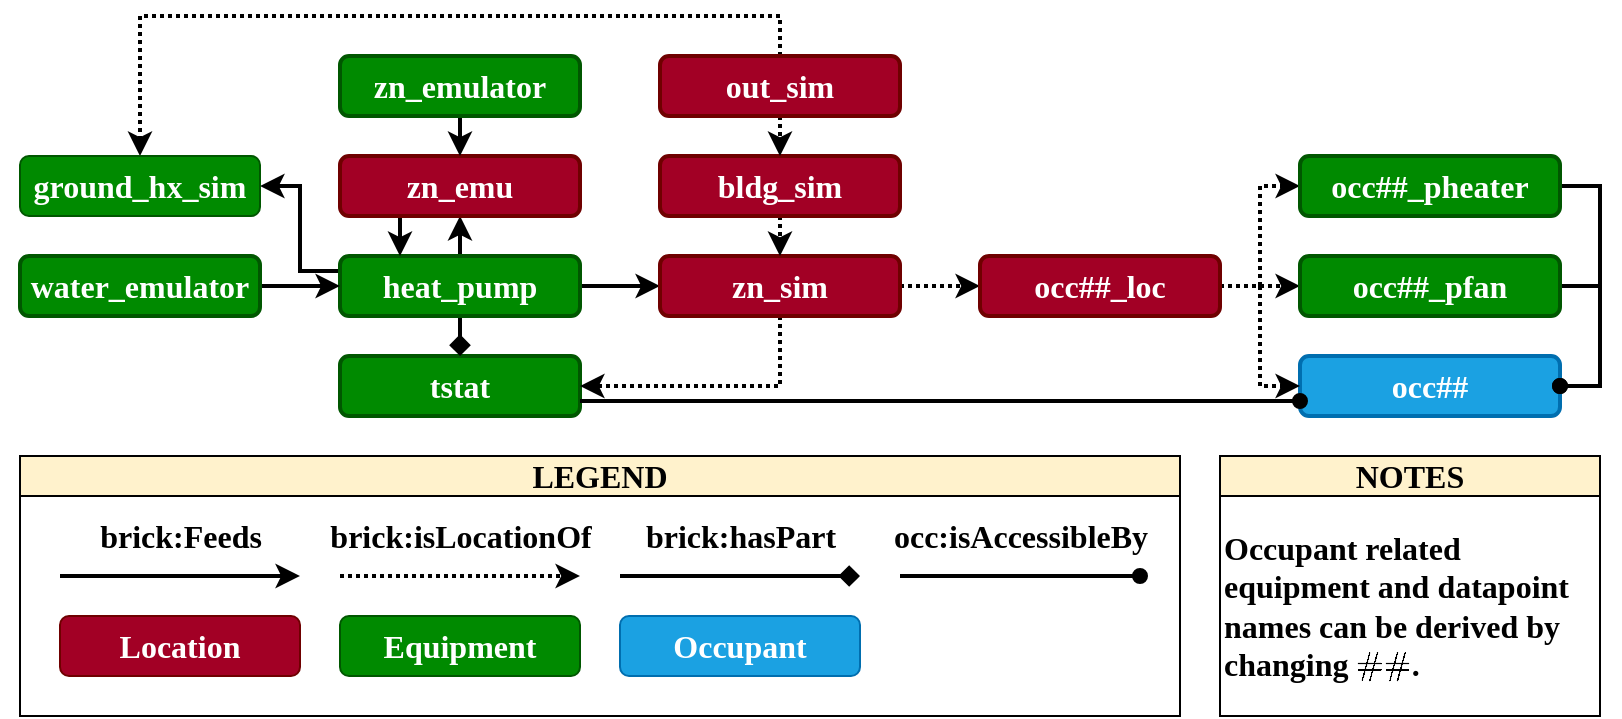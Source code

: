 <mxfile version="24.5.1" type="device" pages="3">
  <diagram id="E1HWASvqubKjkdyDMyWV" name="HIL_RelationshipOnly">
    <mxGraphModel dx="2659" dy="415" grid="1" gridSize="10" guides="1" tooltips="1" connect="1" arrows="1" fold="1" page="1" pageScale="1" pageWidth="850" pageHeight="1100" math="0" shadow="0">
      <root>
        <mxCell id="0" />
        <mxCell id="1" parent="0" />
        <mxCell id="zdZPcjxEUhCVuOafy6tz-1" value="" style="rounded=0;whiteSpace=wrap;html=1;fillColor=none;fontStyle=1;fontSize=16;fontFamily=Times New Roman;" parent="1" vertex="1">
          <mxGeometry x="-1670" y="270" width="580" height="110" as="geometry" />
        </mxCell>
        <mxCell id="zdZPcjxEUhCVuOafy6tz-2" value="&lt;font style=&quot;font-size: 16px;&quot;&gt;Location&lt;/font&gt;" style="rounded=1;whiteSpace=wrap;html=1;fillColor=#a20025;strokeColor=#6F0000;fontColor=#ffffff;fontStyle=1;flipV=1;fontSize=16;fontFamily=Times New Roman;" parent="1" vertex="1">
          <mxGeometry x="-1650" y="330" width="120" height="30" as="geometry" />
        </mxCell>
        <mxCell id="zdZPcjxEUhCVuOafy6tz-3" value="&lt;font style=&quot;font-size: 16px;&quot;&gt;Equipment&lt;/font&gt;" style="rounded=1;whiteSpace=wrap;html=1;fillColor=#008a00;strokeColor=#005700;fontColor=#ffffff;fontStyle=1;flipV=1;fontSize=16;fontFamily=Times New Roman;" parent="1" vertex="1">
          <mxGeometry x="-1510" y="330" width="120" height="30" as="geometry" />
        </mxCell>
        <mxCell id="zdZPcjxEUhCVuOafy6tz-4" value="&lt;span style=&quot;font-size: 16px;&quot;&gt;Occupant&lt;/span&gt;" style="rounded=1;whiteSpace=wrap;html=1;fillColor=#1ba1e2;strokeColor=#006EAF;fontColor=#ffffff;fontStyle=1;flipV=1;fontSize=16;fontFamily=Times New Roman;" parent="1" vertex="1">
          <mxGeometry x="-1370" y="330" width="120" height="30" as="geometry" />
        </mxCell>
        <mxCell id="zdZPcjxEUhCVuOafy6tz-5" value="&lt;b style=&quot;border-color: var(--border-color); font-size: 16px;&quot;&gt;&lt;font style=&quot;font-size: 16px;&quot;&gt;LEGEND&lt;/font&gt;&lt;/b&gt;" style="text;html=1;strokeColor=default;fillColor=#fff2cc;align=center;verticalAlign=middle;whiteSpace=wrap;rounded=0;fontSize=16;fontFamily=Times New Roman;" parent="1" vertex="1">
          <mxGeometry x="-1670" y="250" width="580" height="20" as="geometry" />
        </mxCell>
        <mxCell id="zdZPcjxEUhCVuOafy6tz-6" value="" style="endArrow=classic;html=1;rounded=0;strokeWidth=2;fontSize=16;fontFamily=Times New Roman;" parent="1" edge="1">
          <mxGeometry width="50" height="50" relative="1" as="geometry">
            <mxPoint x="-1650" y="310" as="sourcePoint" />
            <mxPoint x="-1530" y="310" as="targetPoint" />
          </mxGeometry>
        </mxCell>
        <mxCell id="zdZPcjxEUhCVuOafy6tz-7" value="brick:Feeds" style="edgeLabel;html=1;align=center;verticalAlign=middle;resizable=0;points=[];fontStyle=1;fontSize=16;fontFamily=Times New Roman;" parent="zdZPcjxEUhCVuOafy6tz-6" vertex="1" connectable="0">
          <mxGeometry x="-0.007" relative="1" as="geometry">
            <mxPoint y="-20" as="offset" />
          </mxGeometry>
        </mxCell>
        <mxCell id="zdZPcjxEUhCVuOafy6tz-8" value="" style="endArrow=classic;html=1;rounded=0;strokeWidth=2;dashed=1;dashPattern=1 1;fontSize=16;fontFamily=Times New Roman;" parent="1" edge="1">
          <mxGeometry width="50" height="50" relative="1" as="geometry">
            <mxPoint x="-1510" y="310" as="sourcePoint" />
            <mxPoint x="-1390" y="310" as="targetPoint" />
          </mxGeometry>
        </mxCell>
        <mxCell id="zdZPcjxEUhCVuOafy6tz-9" value="brick:isLocationOf" style="edgeLabel;html=1;align=center;verticalAlign=middle;resizable=0;points=[];fontStyle=1;fontSize=16;fontFamily=Times New Roman;" parent="zdZPcjxEUhCVuOafy6tz-8" vertex="1" connectable="0">
          <mxGeometry x="-0.007" relative="1" as="geometry">
            <mxPoint y="-20" as="offset" />
          </mxGeometry>
        </mxCell>
        <mxCell id="zdZPcjxEUhCVuOafy6tz-10" value="" style="endArrow=diamond;html=1;rounded=0;strokeWidth=2;endFill=1;fontSize=16;fontFamily=Times New Roman;" parent="1" edge="1">
          <mxGeometry width="50" height="50" relative="1" as="geometry">
            <mxPoint x="-1370" y="310" as="sourcePoint" />
            <mxPoint x="-1250" y="310" as="targetPoint" />
          </mxGeometry>
        </mxCell>
        <mxCell id="zdZPcjxEUhCVuOafy6tz-11" value="brick:hasPart" style="edgeLabel;html=1;align=center;verticalAlign=middle;resizable=0;points=[];fontStyle=1;fontSize=16;fontFamily=Times New Roman;" parent="zdZPcjxEUhCVuOafy6tz-10" vertex="1" connectable="0">
          <mxGeometry x="-0.007" relative="1" as="geometry">
            <mxPoint y="-20" as="offset" />
          </mxGeometry>
        </mxCell>
        <mxCell id="zdZPcjxEUhCVuOafy6tz-12" value="" style="endArrow=oval;html=1;rounded=0;strokeWidth=2;endFill=1;fontSize=16;fontFamily=Times New Roman;" parent="1" edge="1">
          <mxGeometry width="50" height="50" relative="1" as="geometry">
            <mxPoint x="-1230" y="310" as="sourcePoint" />
            <mxPoint x="-1110" y="310" as="targetPoint" />
          </mxGeometry>
        </mxCell>
        <mxCell id="zdZPcjxEUhCVuOafy6tz-13" value="occ:isAccessibleBy" style="edgeLabel;html=1;align=center;verticalAlign=middle;resizable=0;points=[];fontStyle=1;fontSize=16;fontFamily=Times New Roman;" parent="zdZPcjxEUhCVuOafy6tz-12" vertex="1" connectable="0">
          <mxGeometry x="-0.007" relative="1" as="geometry">
            <mxPoint y="-20" as="offset" />
          </mxGeometry>
        </mxCell>
        <mxCell id="UBpcA5kvh4tRO91iTyrx-2" value="&lt;span style=&quot;font-size: 16px;&quot;&gt;occ##&lt;/span&gt;" style="rounded=1;whiteSpace=wrap;html=1;fillColor=#1ba1e2;strokeColor=#006EAF;fontColor=#ffffff;fontStyle=1;strokeWidth=2;fontSize=16;fontFamily=Times New Roman;" parent="1" vertex="1">
          <mxGeometry x="-1030" y="200" width="130" height="30" as="geometry" />
        </mxCell>
        <mxCell id="UBpcA5kvh4tRO91iTyrx-3" value="&lt;span style=&quot;font-size: 16px;&quot;&gt;tstat&lt;/span&gt;" style="rounded=1;whiteSpace=wrap;html=1;fillColor=#008a00;strokeColor=#005700;fontColor=#ffffff;fontStyle=1;strokeWidth=2;fontSize=16;fontFamily=Times New Roman;" parent="1" vertex="1">
          <mxGeometry x="-1510" y="200" width="120" height="30" as="geometry" />
        </mxCell>
        <mxCell id="UBpcA5kvh4tRO91iTyrx-8" style="edgeStyle=orthogonalEdgeStyle;rounded=0;orthogonalLoop=1;jettySize=auto;html=1;exitX=1;exitY=0.5;exitDx=0;exitDy=0;entryX=0;entryY=0.5;entryDx=0;entryDy=0;strokeWidth=2;fontSize=16;fontFamily=Times New Roman;" parent="1" source="UBpcA5kvh4tRO91iTyrx-13" target="UBpcA5kvh4tRO91iTyrx-26" edge="1">
          <mxGeometry relative="1" as="geometry" />
        </mxCell>
        <mxCell id="UBpcA5kvh4tRO91iTyrx-9" style="edgeStyle=orthogonalEdgeStyle;rounded=0;orthogonalLoop=1;jettySize=auto;html=1;exitX=0.5;exitY=0;exitDx=0;exitDy=0;entryX=0.5;entryY=1;entryDx=0;entryDy=0;strokeWidth=2;fontSize=16;fontFamily=Times New Roman;" parent="1" source="UBpcA5kvh4tRO91iTyrx-13" target="UBpcA5kvh4tRO91iTyrx-23" edge="1">
          <mxGeometry relative="1" as="geometry" />
        </mxCell>
        <mxCell id="UBpcA5kvh4tRO91iTyrx-10" style="edgeStyle=orthogonalEdgeStyle;rounded=0;orthogonalLoop=1;jettySize=auto;html=1;exitX=0.5;exitY=1;exitDx=0;exitDy=0;entryX=0.5;entryY=0;entryDx=0;entryDy=0;strokeWidth=2;endArrow=diamond;endFill=1;fontSize=16;fontFamily=Times New Roman;" parent="1" source="UBpcA5kvh4tRO91iTyrx-13" target="UBpcA5kvh4tRO91iTyrx-3" edge="1">
          <mxGeometry relative="1" as="geometry" />
        </mxCell>
        <mxCell id="Uc4DXHfygTArdV4fBSay-4" style="edgeStyle=orthogonalEdgeStyle;rounded=0;orthogonalLoop=1;jettySize=auto;html=1;exitX=0;exitY=0.25;exitDx=0;exitDy=0;entryX=1;entryY=0.5;entryDx=0;entryDy=0;strokeWidth=2;" edge="1" parent="1" source="UBpcA5kvh4tRO91iTyrx-13" target="Uc4DXHfygTArdV4fBSay-1">
          <mxGeometry relative="1" as="geometry" />
        </mxCell>
        <mxCell id="UBpcA5kvh4tRO91iTyrx-13" value="&lt;span style=&quot;font-size: 16px;&quot;&gt;heat_pump&lt;/span&gt;" style="rounded=1;whiteSpace=wrap;html=1;fillColor=#008a00;strokeColor=#005700;fontColor=#ffffff;fontStyle=1;strokeWidth=2;fontSize=16;fontFamily=Times New Roman;" parent="1" vertex="1">
          <mxGeometry x="-1510" y="150" width="120" height="30" as="geometry" />
        </mxCell>
        <mxCell id="Uc4DXHfygTArdV4fBSay-3" style="edgeStyle=orthogonalEdgeStyle;rounded=0;orthogonalLoop=1;jettySize=auto;html=1;exitX=0.25;exitY=1;exitDx=0;exitDy=0;entryX=0.25;entryY=0;entryDx=0;entryDy=0;strokeWidth=2;" edge="1" parent="1" source="UBpcA5kvh4tRO91iTyrx-23" target="UBpcA5kvh4tRO91iTyrx-13">
          <mxGeometry relative="1" as="geometry" />
        </mxCell>
        <mxCell id="UBpcA5kvh4tRO91iTyrx-23" value="&lt;span style=&quot;font-size: 16px;&quot;&gt;zn_emu&lt;/span&gt;" style="rounded=1;whiteSpace=wrap;html=1;fillColor=#a20025;strokeColor=#6F0000;fontColor=#ffffff;fontStyle=1;strokeWidth=2;fontSize=16;fontFamily=Times New Roman;" parent="1" vertex="1">
          <mxGeometry x="-1510" y="100" width="120" height="30" as="geometry" />
        </mxCell>
        <mxCell id="UBpcA5kvh4tRO91iTyrx-24" style="edgeStyle=orthogonalEdgeStyle;rounded=0;orthogonalLoop=1;jettySize=auto;html=1;exitX=0.5;exitY=1;exitDx=0;exitDy=0;entryX=1;entryY=0.5;entryDx=0;entryDy=0;dashed=1;dashPattern=1 1;strokeWidth=2;fontSize=16;fontFamily=Times New Roman;" parent="1" source="UBpcA5kvh4tRO91iTyrx-26" target="UBpcA5kvh4tRO91iTyrx-3" edge="1">
          <mxGeometry relative="1" as="geometry" />
        </mxCell>
        <mxCell id="UBpcA5kvh4tRO91iTyrx-25" style="edgeStyle=orthogonalEdgeStyle;rounded=0;orthogonalLoop=1;jettySize=auto;html=1;exitX=1;exitY=0.5;exitDx=0;exitDy=0;entryX=0;entryY=0.5;entryDx=0;entryDy=0;dashed=1;strokeWidth=2;dashPattern=1 1;fontSize=16;fontFamily=Times New Roman;" parent="1" source="UBpcA5kvh4tRO91iTyrx-26" target="UBpcA5kvh4tRO91iTyrx-39" edge="1">
          <mxGeometry relative="1" as="geometry" />
        </mxCell>
        <mxCell id="UBpcA5kvh4tRO91iTyrx-26" value="&lt;span style=&quot;font-size: 16px;&quot;&gt;zn_sim&lt;/span&gt;" style="rounded=1;whiteSpace=wrap;html=1;fillColor=#a20025;strokeColor=#6F0000;fontColor=#ffffff;fontStyle=1;strokeWidth=2;fontSize=16;fontFamily=Times New Roman;" parent="1" vertex="1">
          <mxGeometry x="-1350" y="150" width="120" height="30" as="geometry" />
        </mxCell>
        <mxCell id="UBpcA5kvh4tRO91iTyrx-30" style="edgeStyle=orthogonalEdgeStyle;rounded=0;orthogonalLoop=1;jettySize=auto;html=1;exitX=0.5;exitY=1;exitDx=0;exitDy=0;entryX=0.5;entryY=0;entryDx=0;entryDy=0;fontSize=16;strokeWidth=2;fontFamily=Times New Roman;" parent="1" source="UBpcA5kvh4tRO91iTyrx-31" target="UBpcA5kvh4tRO91iTyrx-23" edge="1">
          <mxGeometry relative="1" as="geometry" />
        </mxCell>
        <mxCell id="UBpcA5kvh4tRO91iTyrx-31" value="&lt;span style=&quot;font-size: 16px;&quot;&gt;zn_emulator&lt;/span&gt;" style="rounded=1;whiteSpace=wrap;html=1;fillColor=#008a00;strokeColor=#005700;fontColor=#ffffff;fontStyle=1;strokeWidth=2;fontSize=16;fontFamily=Times New Roman;" parent="1" vertex="1">
          <mxGeometry x="-1510" y="50" width="120" height="30" as="geometry" />
        </mxCell>
        <mxCell id="UBpcA5kvh4tRO91iTyrx-34" style="edgeStyle=orthogonalEdgeStyle;rounded=0;orthogonalLoop=1;jettySize=auto;html=1;exitX=1;exitY=0.75;exitDx=0;exitDy=0;entryX=0;entryY=0.75;entryDx=0;entryDy=0;jumpStyle=none;strokeWidth=2;endArrow=oval;endFill=1;fontSize=16;fontFamily=Times New Roman;" parent="1" source="UBpcA5kvh4tRO91iTyrx-3" target="UBpcA5kvh4tRO91iTyrx-2" edge="1">
          <mxGeometry relative="1" as="geometry" />
        </mxCell>
        <mxCell id="UBpcA5kvh4tRO91iTyrx-36" style="edgeStyle=orthogonalEdgeStyle;rounded=0;orthogonalLoop=1;jettySize=auto;html=1;exitX=1;exitY=0.5;exitDx=0;exitDy=0;entryX=0;entryY=0.5;entryDx=0;entryDy=0;dashed=1;dashPattern=1 1;strokeWidth=2;fontSize=16;fontFamily=Times New Roman;" parent="1" source="UBpcA5kvh4tRO91iTyrx-39" target="UBpcA5kvh4tRO91iTyrx-2" edge="1">
          <mxGeometry relative="1" as="geometry" />
        </mxCell>
        <mxCell id="UBpcA5kvh4tRO91iTyrx-37" style="edgeStyle=orthogonalEdgeStyle;rounded=0;orthogonalLoop=1;jettySize=auto;html=1;exitX=1;exitY=0.5;exitDx=0;exitDy=0;entryX=0;entryY=0.5;entryDx=0;entryDy=0;dashed=1;dashPattern=1 1;strokeWidth=2;fontSize=16;fontFamily=Times New Roman;" parent="1" source="UBpcA5kvh4tRO91iTyrx-39" target="UBpcA5kvh4tRO91iTyrx-49" edge="1">
          <mxGeometry relative="1" as="geometry" />
        </mxCell>
        <mxCell id="UBpcA5kvh4tRO91iTyrx-38" style="edgeStyle=orthogonalEdgeStyle;rounded=0;orthogonalLoop=1;jettySize=auto;html=1;exitX=1;exitY=0.5;exitDx=0;exitDy=0;entryX=0;entryY=0.5;entryDx=0;entryDy=0;dashed=1;dashPattern=1 1;strokeWidth=2;fontSize=16;fontFamily=Times New Roman;" parent="1" source="UBpcA5kvh4tRO91iTyrx-39" target="UBpcA5kvh4tRO91iTyrx-51" edge="1">
          <mxGeometry relative="1" as="geometry" />
        </mxCell>
        <mxCell id="UBpcA5kvh4tRO91iTyrx-39" value="&lt;span style=&quot;font-size: 16px;&quot;&gt;occ##_loc&lt;/span&gt;" style="rounded=1;whiteSpace=wrap;html=1;fillColor=#a20025;strokeColor=#6F0000;fontColor=#ffffff;fontStyle=1;strokeWidth=2;fontSize=16;fontFamily=Times New Roman;" parent="1" vertex="1">
          <mxGeometry x="-1190" y="150" width="120" height="30" as="geometry" />
        </mxCell>
        <mxCell id="UBpcA5kvh4tRO91iTyrx-48" style="edgeStyle=orthogonalEdgeStyle;rounded=0;orthogonalLoop=1;jettySize=auto;html=1;exitX=1;exitY=0.5;exitDx=0;exitDy=0;entryX=1;entryY=0.5;entryDx=0;entryDy=0;strokeWidth=2;endArrow=oval;endFill=1;fontSize=16;fontFamily=Times New Roman;" parent="1" source="UBpcA5kvh4tRO91iTyrx-49" target="UBpcA5kvh4tRO91iTyrx-2" edge="1">
          <mxGeometry relative="1" as="geometry" />
        </mxCell>
        <mxCell id="UBpcA5kvh4tRO91iTyrx-49" value="&lt;span style=&quot;font-size: 16px;&quot;&gt;occ##_pfan&lt;/span&gt;" style="rounded=1;whiteSpace=wrap;html=1;fillColor=#008a00;strokeColor=#005700;fontColor=#ffffff;fontStyle=1;strokeWidth=2;fontSize=16;fontFamily=Times New Roman;" parent="1" vertex="1">
          <mxGeometry x="-1030" y="150" width="130" height="30" as="geometry" />
        </mxCell>
        <mxCell id="UBpcA5kvh4tRO91iTyrx-50" style="edgeStyle=orthogonalEdgeStyle;rounded=0;orthogonalLoop=1;jettySize=auto;html=1;exitX=1;exitY=0.5;exitDx=0;exitDy=0;entryX=1;entryY=0.5;entryDx=0;entryDy=0;strokeWidth=2;endArrow=oval;endFill=1;fontSize=16;fontFamily=Times New Roman;" parent="1" source="UBpcA5kvh4tRO91iTyrx-51" target="UBpcA5kvh4tRO91iTyrx-2" edge="1">
          <mxGeometry relative="1" as="geometry" />
        </mxCell>
        <mxCell id="UBpcA5kvh4tRO91iTyrx-51" value="&lt;span style=&quot;font-size: 16px;&quot;&gt;occ##_pheater&lt;/span&gt;" style="rounded=1;whiteSpace=wrap;html=1;fillColor=#008a00;strokeColor=#005700;fontColor=#ffffff;fontStyle=1;strokeWidth=2;fontSize=16;fontFamily=Times New Roman;" parent="1" vertex="1">
          <mxGeometry x="-1030" y="100" width="130" height="30" as="geometry" />
        </mxCell>
        <mxCell id="UBpcA5kvh4tRO91iTyrx-68" style="edgeStyle=orthogonalEdgeStyle;rounded=0;orthogonalLoop=1;jettySize=auto;html=1;exitX=1;exitY=0.5;exitDx=0;exitDy=0;entryX=0;entryY=0.5;entryDx=0;entryDy=0;fontSize=16;strokeWidth=2;fontFamily=Times New Roman;" parent="1" source="UBpcA5kvh4tRO91iTyrx-59" target="UBpcA5kvh4tRO91iTyrx-13" edge="1">
          <mxGeometry relative="1" as="geometry" />
        </mxCell>
        <mxCell id="UBpcA5kvh4tRO91iTyrx-59" value="&lt;span style=&quot;font-size: 16px;&quot;&gt;water_emulator&lt;/span&gt;" style="rounded=1;whiteSpace=wrap;html=1;fillColor=#008a00;strokeColor=#005700;fontColor=#ffffff;fontStyle=1;strokeWidth=2;fontSize=16;fontFamily=Times New Roman;" parent="1" vertex="1">
          <mxGeometry x="-1670" y="150" width="120" height="30" as="geometry" />
        </mxCell>
        <mxCell id="8AeDxEZlMSp7aprsbeYe-1" value="&lt;b style=&quot;border-color: var(--border-color); font-size: 16px;&quot;&gt;&lt;font style=&quot;font-size: 16px;&quot;&gt;NOTES&lt;/font&gt;&lt;/b&gt;" style="text;html=1;strokeColor=default;fillColor=#fff2cc;align=center;verticalAlign=middle;whiteSpace=wrap;rounded=0;fontSize=16;fontFamily=Times New Roman;" parent="1" vertex="1">
          <mxGeometry x="-1070" y="250" width="190" height="20" as="geometry" />
        </mxCell>
        <mxCell id="8AeDxEZlMSp7aprsbeYe-2" value="&lt;div style=&quot;font-size: 16px;&quot;&gt;&lt;b style=&quot;text-align: center; font-size: 16px;&quot;&gt;&lt;font style=&quot;font-size: 16px;&quot;&gt;Occupant related equipment and datapoint names can be derived by changing `##`.&amp;nbsp;&amp;nbsp;&lt;/font&gt;&lt;/b&gt;&lt;br style=&quot;font-size: 16px;&quot;&gt;&lt;/div&gt;" style="rounded=0;whiteSpace=wrap;html=1;fontStyle=1;align=left;fontSize=16;fontFamily=Times New Roman;" parent="1" vertex="1">
          <mxGeometry x="-1070" y="270" width="190" height="110" as="geometry" />
        </mxCell>
        <mxCell id="YW-T9gPhOg0a0qi0p6tH-2" style="edgeStyle=orthogonalEdgeStyle;rounded=0;orthogonalLoop=1;jettySize=auto;html=1;exitX=0.5;exitY=1;exitDx=0;exitDy=0;entryX=0.5;entryY=0;entryDx=0;entryDy=0;strokeWidth=2;dashed=1;dashPattern=1 1;fontFamily=Times New Roman;" parent="1" source="YW-T9gPhOg0a0qi0p6tH-1" target="UBpcA5kvh4tRO91iTyrx-26" edge="1">
          <mxGeometry relative="1" as="geometry" />
        </mxCell>
        <mxCell id="YW-T9gPhOg0a0qi0p6tH-1" value="&lt;span style=&quot;font-size: 16px;&quot;&gt;bldg_sim&lt;/span&gt;" style="rounded=1;whiteSpace=wrap;html=1;fillColor=#a20025;strokeColor=#6F0000;fontColor=#ffffff;fontStyle=1;strokeWidth=2;fontSize=16;fontFamily=Times New Roman;" parent="1" vertex="1">
          <mxGeometry x="-1350" y="100" width="120" height="30" as="geometry" />
        </mxCell>
        <mxCell id="YW-T9gPhOg0a0qi0p6tH-5" style="edgeStyle=orthogonalEdgeStyle;rounded=0;orthogonalLoop=1;jettySize=auto;html=1;exitX=0.5;exitY=1;exitDx=0;exitDy=0;entryX=0.5;entryY=0;entryDx=0;entryDy=0;strokeWidth=2;dashed=1;dashPattern=1 1;fontFamily=Times New Roman;" parent="1" source="YW-T9gPhOg0a0qi0p6tH-4" target="YW-T9gPhOg0a0qi0p6tH-1" edge="1">
          <mxGeometry relative="1" as="geometry" />
        </mxCell>
        <mxCell id="Uc4DXHfygTArdV4fBSay-2" style="edgeStyle=orthogonalEdgeStyle;rounded=0;orthogonalLoop=1;jettySize=auto;html=1;exitX=0.5;exitY=0;exitDx=0;exitDy=0;entryX=0.5;entryY=0;entryDx=0;entryDy=0;strokeWidth=2;dashed=1;dashPattern=1 1;" edge="1" parent="1" source="YW-T9gPhOg0a0qi0p6tH-4" target="Uc4DXHfygTArdV4fBSay-1">
          <mxGeometry relative="1" as="geometry" />
        </mxCell>
        <mxCell id="YW-T9gPhOg0a0qi0p6tH-4" value="&lt;span style=&quot;font-size: 16px;&quot;&gt;out_sim&lt;/span&gt;" style="rounded=1;whiteSpace=wrap;html=1;fillColor=#a20025;strokeColor=#6F0000;fontColor=#ffffff;fontStyle=1;strokeWidth=2;fontSize=16;fontFamily=Times New Roman;" parent="1" vertex="1">
          <mxGeometry x="-1350" y="50" width="120" height="30" as="geometry" />
        </mxCell>
        <mxCell id="bsfXJb1l-qo89oHIkG1c-2" value="" style="rounded=0;whiteSpace=wrap;html=1;strokeColor=none;fillColor=none;" parent="1" vertex="1">
          <mxGeometry x="-1680" y="190" width="10" height="30" as="geometry" />
        </mxCell>
        <mxCell id="bsfXJb1l-qo89oHIkG1c-3" value="" style="rounded=0;whiteSpace=wrap;html=1;strokeColor=none;fillColor=none;" parent="1" vertex="1">
          <mxGeometry x="-880" y="220" width="10" height="20" as="geometry" />
        </mxCell>
        <mxCell id="Uc4DXHfygTArdV4fBSay-1" value="&lt;span style=&quot;font-size: 16px;&quot;&gt;ground_hx_sim&lt;/span&gt;" style="rounded=1;whiteSpace=wrap;html=1;fillColor=#008a00;strokeColor=#005700;fontColor=#ffffff;fontStyle=1;fontSize=16;fontFamily=Times New Roman;" vertex="1" parent="1">
          <mxGeometry x="-1670" y="100" width="120" height="30" as="geometry" />
        </mxCell>
      </root>
    </mxGraphModel>
  </diagram>
  <diagram id="z_pDpArpEYIK8VDSpOtn" name="Points">
    <mxGraphModel dx="2659" dy="415" grid="1" gridSize="10" guides="1" tooltips="1" connect="1" arrows="1" fold="1" page="1" pageScale="1" pageWidth="850" pageHeight="1100" math="0" shadow="0">
      <root>
        <mxCell id="0" />
        <mxCell id="1" parent="0" />
        <mxCell id="TOrspAAc8ZJOiZQ5sblr-1" value="" style="shape=table;startSize=0;container=1;collapsible=0;childLayout=tableLayout;fontSize=16;fontStyle=1;align=center;fontFamily=Times New Roman;" parent="1" vertex="1">
          <mxGeometry x="-1700" y="250" width="840" height="309" as="geometry" />
        </mxCell>
        <mxCell id="TOrspAAc8ZJOiZQ5sblr-2" value="" style="shape=tableRow;horizontal=0;startSize=0;swimlaneHead=0;swimlaneBody=0;strokeColor=inherit;top=0;left=0;bottom=0;right=0;collapsible=0;dropTarget=0;fillColor=none;points=[[0,0.5],[1,0.5]];portConstraint=eastwest;fontSize=16;fontStyle=1;align=center;fontFamily=Times New Roman;" parent="TOrspAAc8ZJOiZQ5sblr-1" vertex="1">
          <mxGeometry width="840" height="23" as="geometry" />
        </mxCell>
        <mxCell id="TOrspAAc8ZJOiZQ5sblr-3" value="Entity" style="shape=partialRectangle;html=1;whiteSpace=wrap;connectable=0;overflow=hidden;top=0;left=0;bottom=0;right=0;pointerEvents=1;fontSize=16;fontStyle=1;align=left;fontFamily=Times New Roman;" parent="TOrspAAc8ZJOiZQ5sblr-2" vertex="1">
          <mxGeometry width="140" height="23" as="geometry">
            <mxRectangle width="140" height="23" as="alternateBounds" />
          </mxGeometry>
        </mxCell>
        <mxCell id="TOrspAAc8ZJOiZQ5sblr-4" value="&lt;span style=&quot;font-size: 16px;&quot;&gt;brick:hasPoint&lt;/span&gt;" style="shape=partialRectangle;html=1;whiteSpace=wrap;connectable=0;overflow=hidden;top=0;left=0;bottom=0;right=0;pointerEvents=1;fontSize=16;fontStyle=1;align=left;rowspan=1;colspan=5;fontFamily=Times New Roman;" parent="TOrspAAc8ZJOiZQ5sblr-2" vertex="1">
          <mxGeometry x="140" width="700" height="23" as="geometry">
            <mxRectangle width="140" height="23" as="alternateBounds" />
          </mxGeometry>
        </mxCell>
        <mxCell id="TOrspAAc8ZJOiZQ5sblr-5" style="shape=partialRectangle;html=1;whiteSpace=wrap;connectable=0;strokeColor=#36393d;overflow=hidden;fillColor=#eeeeee;top=0;left=0;bottom=0;right=0;pointerEvents=1;fontSize=16;fontStyle=1;align=left;" parent="TOrspAAc8ZJOiZQ5sblr-2" vertex="1" visible="0">
          <mxGeometry x="280" width="141" height="23" as="geometry">
            <mxRectangle width="141" height="23" as="alternateBounds" />
          </mxGeometry>
        </mxCell>
        <mxCell id="TOrspAAc8ZJOiZQ5sblr-6" style="shape=partialRectangle;html=1;whiteSpace=wrap;connectable=0;strokeColor=#36393d;overflow=hidden;fillColor=#eeeeee;top=0;left=0;bottom=0;right=0;pointerEvents=1;fontSize=16;fontStyle=1;align=left;" parent="TOrspAAc8ZJOiZQ5sblr-2" vertex="1" visible="0">
          <mxGeometry x="421" width="139" height="23" as="geometry">
            <mxRectangle width="139" height="23" as="alternateBounds" />
          </mxGeometry>
        </mxCell>
        <mxCell id="TOrspAAc8ZJOiZQ5sblr-7" style="shape=partialRectangle;html=1;whiteSpace=wrap;connectable=0;strokeColor=#36393d;overflow=hidden;fillColor=#eeeeee;top=0;left=0;bottom=0;right=0;pointerEvents=1;fontSize=16;fontStyle=1;align=left;" parent="TOrspAAc8ZJOiZQ5sblr-2" vertex="1" visible="0">
          <mxGeometry x="560" width="140" height="23" as="geometry">
            <mxRectangle width="140" height="23" as="alternateBounds" />
          </mxGeometry>
        </mxCell>
        <mxCell id="TOrspAAc8ZJOiZQ5sblr-8" style="shape=partialRectangle;html=1;whiteSpace=wrap;connectable=0;strokeColor=#36393d;overflow=hidden;fillColor=#eeeeee;top=0;left=0;bottom=0;right=0;pointerEvents=1;fontSize=16;fontStyle=1;align=left;" parent="TOrspAAc8ZJOiZQ5sblr-2" vertex="1" visible="0">
          <mxGeometry x="700" width="140" height="23" as="geometry">
            <mxRectangle width="140" height="23" as="alternateBounds" />
          </mxGeometry>
        </mxCell>
        <mxCell id="TOrspAAc8ZJOiZQ5sblr-9" style="shape=tableRow;horizontal=0;startSize=0;swimlaneHead=0;swimlaneBody=0;strokeColor=inherit;top=0;left=0;bottom=0;right=0;collapsible=0;dropTarget=0;fillColor=none;points=[[0,0.5],[1,0.5]];portConstraint=eastwest;fontSize=16;fontStyle=1;align=center;fontFamily=Times New Roman;" parent="TOrspAAc8ZJOiZQ5sblr-1" vertex="1">
          <mxGeometry y="23" width="840" height="22" as="geometry" />
        </mxCell>
        <mxCell id="TOrspAAc8ZJOiZQ5sblr-10" value="water_emulator" style="shape=partialRectangle;html=1;whiteSpace=wrap;connectable=0;strokeColor=#005700;overflow=hidden;fillColor=#008a00;top=0;left=0;bottom=0;right=0;pointerEvents=1;fontSize=16;fontStyle=1;align=left;fontColor=#ffffff;fontFamily=Times New Roman;" parent="TOrspAAc8ZJOiZQ5sblr-9" vertex="1">
          <mxGeometry width="140" height="22" as="geometry">
            <mxRectangle width="140" height="22" as="alternateBounds" />
          </mxGeometry>
        </mxCell>
        <mxCell id="TOrspAAc8ZJOiZQ5sblr-11" value="iw_temp_spt_emu" style="shape=partialRectangle;html=1;whiteSpace=wrap;connectable=0;strokeColor=#666666;overflow=hidden;fillColor=#f5f5f5;top=0;left=0;bottom=0;right=0;pointerEvents=1;fontSize=16;fontStyle=1;align=left;fontColor=#333333;fontFamily=Times New Roman;" parent="TOrspAAc8ZJOiZQ5sblr-9" vertex="1">
          <mxGeometry x="140" width="140" height="22" as="geometry">
            <mxRectangle width="140" height="22" as="alternateBounds" />
          </mxGeometry>
        </mxCell>
        <mxCell id="TOrspAAc8ZJOiZQ5sblr-12" value="&lt;span style=&quot;font-family: &amp;quot;Times New Roman&amp;quot;;&quot;&gt;iw_temp&lt;/span&gt;" style="shape=partialRectangle;html=1;whiteSpace=wrap;connectable=0;strokeColor=#666666;overflow=hidden;fillColor=#f5f5f5;top=0;left=0;bottom=0;right=0;pointerEvents=1;fontSize=16;fontStyle=1;align=left;fontColor=#333333;" parent="TOrspAAc8ZJOiZQ5sblr-9" vertex="1">
          <mxGeometry x="280" width="141" height="22" as="geometry">
            <mxRectangle width="141" height="22" as="alternateBounds" />
          </mxGeometry>
        </mxCell>
        <mxCell id="TOrspAAc8ZJOiZQ5sblr-13" value="" style="shape=partialRectangle;html=1;whiteSpace=wrap;connectable=0;strokeColor=#666666;overflow=hidden;fillColor=#f5f5f5;top=0;left=0;bottom=0;right=0;pointerEvents=1;fontSize=16;fontStyle=1;align=left;fontColor=#333333;fontFamily=Times New Roman;" parent="TOrspAAc8ZJOiZQ5sblr-9" vertex="1">
          <mxGeometry x="421" width="139" height="22" as="geometry">
            <mxRectangle width="139" height="22" as="alternateBounds" />
          </mxGeometry>
        </mxCell>
        <mxCell id="TOrspAAc8ZJOiZQ5sblr-14" style="shape=partialRectangle;html=1;whiteSpace=wrap;connectable=0;strokeColor=#666666;overflow=hidden;fillColor=#f5f5f5;top=0;left=0;bottom=0;right=0;pointerEvents=1;fontSize=16;fontStyle=1;align=left;fontColor=#333333;" parent="TOrspAAc8ZJOiZQ5sblr-9" vertex="1">
          <mxGeometry x="560" width="140" height="22" as="geometry">
            <mxRectangle width="140" height="22" as="alternateBounds" />
          </mxGeometry>
        </mxCell>
        <mxCell id="TOrspAAc8ZJOiZQ5sblr-15" style="shape=partialRectangle;html=1;whiteSpace=wrap;connectable=0;strokeColor=#666666;overflow=hidden;fillColor=#f5f5f5;top=0;left=0;bottom=0;right=0;pointerEvents=1;fontSize=16;fontStyle=1;align=left;fontColor=#333333;fontFamily=Times New Roman;" parent="TOrspAAc8ZJOiZQ5sblr-9" vertex="1">
          <mxGeometry x="700" width="140" height="22" as="geometry">
            <mxRectangle width="140" height="22" as="alternateBounds" />
          </mxGeometry>
        </mxCell>
        <mxCell id="TOrspAAc8ZJOiZQ5sblr-16" style="shape=tableRow;horizontal=0;startSize=0;swimlaneHead=0;swimlaneBody=0;strokeColor=inherit;top=0;left=0;bottom=0;right=0;collapsible=0;dropTarget=0;fillColor=none;points=[[0,0.5],[1,0.5]];portConstraint=eastwest;fontSize=16;fontStyle=1;align=center;fontFamily=Times New Roman;" parent="TOrspAAc8ZJOiZQ5sblr-1" vertex="1">
          <mxGeometry y="45" width="840" height="22" as="geometry" />
        </mxCell>
        <mxCell id="TOrspAAc8ZJOiZQ5sblr-17" value="zn_emulator" style="shape=partialRectangle;html=1;whiteSpace=wrap;connectable=0;strokeColor=#005700;overflow=hidden;fillColor=#008a00;top=0;left=0;bottom=0;right=0;pointerEvents=1;fontSize=16;fontStyle=1;align=left;fontColor=#ffffff;fontFamily=Times New Roman;" parent="TOrspAAc8ZJOiZQ5sblr-16" vertex="1">
          <mxGeometry width="140" height="22" as="geometry">
            <mxRectangle width="140" height="22" as="alternateBounds" />
          </mxGeometry>
        </mxCell>
        <mxCell id="TOrspAAc8ZJOiZQ5sblr-18" value="zn_temp_spt_emu" style="shape=partialRectangle;html=1;whiteSpace=wrap;connectable=0;strokeColor=#666666;overflow=hidden;fillColor=#f5f5f5;top=0;left=0;bottom=0;right=0;pointerEvents=1;fontSize=16;fontStyle=1;align=left;fontColor=#333333;fontFamily=Times New Roman;" parent="TOrspAAc8ZJOiZQ5sblr-16" vertex="1">
          <mxGeometry x="140" width="140" height="22" as="geometry">
            <mxRectangle width="140" height="22" as="alternateBounds" />
          </mxGeometry>
        </mxCell>
        <mxCell id="TOrspAAc8ZJOiZQ5sblr-19" value="zn_w_spt_emu" style="shape=partialRectangle;html=1;whiteSpace=wrap;connectable=0;strokeColor=#666666;overflow=hidden;fillColor=#f5f5f5;top=0;left=0;bottom=0;right=0;pointerEvents=1;fontSize=16;fontStyle=1;align=left;fontColor=#333333;fontFamily=Times New Roman;" parent="TOrspAAc8ZJOiZQ5sblr-16" vertex="1">
          <mxGeometry x="280" width="141" height="22" as="geometry">
            <mxRectangle width="141" height="22" as="alternateBounds" />
          </mxGeometry>
        </mxCell>
        <mxCell id="TOrspAAc8ZJOiZQ5sblr-20" value="" style="shape=partialRectangle;html=1;whiteSpace=wrap;connectable=0;strokeColor=#666666;overflow=hidden;fillColor=#f5f5f5;top=0;left=0;bottom=0;right=0;pointerEvents=1;fontSize=16;fontStyle=1;align=left;fontColor=#333333;fontFamily=Times New Roman;" parent="TOrspAAc8ZJOiZQ5sblr-16" vertex="1">
          <mxGeometry x="421" width="139" height="22" as="geometry">
            <mxRectangle width="139" height="22" as="alternateBounds" />
          </mxGeometry>
        </mxCell>
        <mxCell id="TOrspAAc8ZJOiZQ5sblr-21" style="shape=partialRectangle;html=1;whiteSpace=wrap;connectable=0;strokeColor=#666666;overflow=hidden;fillColor=#f5f5f5;top=0;left=0;bottom=0;right=0;pointerEvents=1;fontSize=16;fontStyle=1;align=left;fontColor=#333333;" parent="TOrspAAc8ZJOiZQ5sblr-16" vertex="1">
          <mxGeometry x="560" width="140" height="22" as="geometry">
            <mxRectangle width="140" height="22" as="alternateBounds" />
          </mxGeometry>
        </mxCell>
        <mxCell id="TOrspAAc8ZJOiZQ5sblr-22" style="shape=partialRectangle;html=1;whiteSpace=wrap;connectable=0;strokeColor=#666666;overflow=hidden;fillColor=#f5f5f5;top=0;left=0;bottom=0;right=0;pointerEvents=1;fontSize=16;fontStyle=1;align=left;fontColor=#333333;fontFamily=Times New Roman;" parent="TOrspAAc8ZJOiZQ5sblr-16" vertex="1">
          <mxGeometry x="700" width="140" height="22" as="geometry">
            <mxRectangle width="140" height="22" as="alternateBounds" />
          </mxGeometry>
        </mxCell>
        <mxCell id="TOrspAAc8ZJOiZQ5sblr-23" style="shape=tableRow;horizontal=0;startSize=0;swimlaneHead=0;swimlaneBody=0;strokeColor=inherit;top=0;left=0;bottom=0;right=0;collapsible=0;dropTarget=0;fillColor=none;points=[[0,0.5],[1,0.5]];portConstraint=eastwest;fontSize=16;fontStyle=1;align=center;fontFamily=Times New Roman;" parent="TOrspAAc8ZJOiZQ5sblr-1" vertex="1">
          <mxGeometry y="67" width="840" height="22" as="geometry" />
        </mxCell>
        <mxCell id="TOrspAAc8ZJOiZQ5sblr-24" value="heat_pump" style="shape=partialRectangle;html=1;whiteSpace=wrap;connectable=0;strokeColor=#005700;overflow=hidden;fillColor=#008a00;top=0;left=0;bottom=0;right=0;pointerEvents=1;fontSize=16;fontStyle=1;align=left;fontColor=#ffffff;rowspan=2;colspan=1;fontFamily=Times New Roman;" parent="TOrspAAc8ZJOiZQ5sblr-23" vertex="1">
          <mxGeometry width="140" height="44" as="geometry">
            <mxRectangle width="140" height="22" as="alternateBounds" />
          </mxGeometry>
        </mxCell>
        <mxCell id="TOrspAAc8ZJOiZQ5sblr-25" value="wshp_power" style="shape=partialRectangle;html=1;whiteSpace=wrap;connectable=0;strokeColor=#666666;overflow=hidden;fillColor=#f5f5f5;top=0;left=0;bottom=0;right=0;pointerEvents=1;fontSize=16;fontStyle=1;align=left;fontColor=#333333;fontFamily=Times New Roman;" parent="TOrspAAc8ZJOiZQ5sblr-23" vertex="1">
          <mxGeometry x="140" width="140" height="22" as="geometry">
            <mxRectangle width="140" height="22" as="alternateBounds" />
          </mxGeometry>
        </mxCell>
        <mxCell id="TOrspAAc8ZJOiZQ5sblr-26" value="iw_flow" style="shape=partialRectangle;html=1;whiteSpace=wrap;connectable=0;strokeColor=#666666;overflow=hidden;fillColor=#f5f5f5;top=0;left=0;bottom=0;right=0;pointerEvents=1;fontSize=16;fontStyle=1;align=left;fontColor=#333333;fontFamily=Times New Roman;" parent="TOrspAAc8ZJOiZQ5sblr-23" vertex="1">
          <mxGeometry x="280" width="141" height="22" as="geometry">
            <mxRectangle width="141" height="22" as="alternateBounds" />
          </mxGeometry>
        </mxCell>
        <mxCell id="TOrspAAc8ZJOiZQ5sblr-27" value="sa_flow" style="shape=partialRectangle;html=1;whiteSpace=wrap;connectable=0;strokeColor=#666666;overflow=hidden;fillColor=#f5f5f5;top=0;left=0;bottom=0;right=0;pointerEvents=1;fontSize=16;fontStyle=1;align=left;fontColor=#333333;fontFamily=Times New Roman;" parent="TOrspAAc8ZJOiZQ5sblr-23" vertex="1">
          <mxGeometry x="421" width="139" height="22" as="geometry">
            <mxRectangle width="139" height="22" as="alternateBounds" />
          </mxGeometry>
        </mxCell>
        <mxCell id="TOrspAAc8ZJOiZQ5sblr-28" value="sa_temp" style="shape=partialRectangle;html=1;whiteSpace=wrap;connectable=0;strokeColor=#666666;overflow=hidden;fillColor=#f5f5f5;top=0;left=0;bottom=0;right=0;pointerEvents=1;fontSize=16;fontStyle=1;align=left;fontColor=#333333;fontFamily=Times New Roman;" parent="TOrspAAc8ZJOiZQ5sblr-23" vertex="1">
          <mxGeometry x="560" width="140" height="22" as="geometry">
            <mxRectangle width="140" height="22" as="alternateBounds" />
          </mxGeometry>
        </mxCell>
        <mxCell id="TOrspAAc8ZJOiZQ5sblr-29" value="sa_rh" style="shape=partialRectangle;html=1;whiteSpace=wrap;connectable=0;strokeColor=#666666;overflow=hidden;fillColor=#f5f5f5;top=0;left=0;bottom=0;right=0;pointerEvents=1;fontSize=16;fontStyle=1;align=left;fontColor=#333333;fontFamily=Times New Roman;" parent="TOrspAAc8ZJOiZQ5sblr-23" vertex="1">
          <mxGeometry x="700" width="140" height="22" as="geometry">
            <mxRectangle width="140" height="22" as="alternateBounds" />
          </mxGeometry>
        </mxCell>
        <mxCell id="TOrspAAc8ZJOiZQ5sblr-30" style="shape=tableRow;horizontal=0;startSize=0;swimlaneHead=0;swimlaneBody=0;strokeColor=inherit;top=0;left=0;bottom=0;right=0;collapsible=0;dropTarget=0;fillColor=none;points=[[0,0.5],[1,0.5]];portConstraint=eastwest;fontSize=16;fontStyle=1;align=center;fontFamily=Times New Roman;" parent="TOrspAAc8ZJOiZQ5sblr-1" vertex="1">
          <mxGeometry y="89" width="840" height="22" as="geometry" />
        </mxCell>
        <mxCell id="TOrspAAc8ZJOiZQ5sblr-31" style="shape=partialRectangle;html=1;whiteSpace=wrap;connectable=0;strokeColor=#005700;overflow=hidden;fillColor=#008a00;top=0;left=0;bottom=0;right=0;pointerEvents=1;fontSize=16;fontStyle=1;align=left;fontColor=#ffffff;" parent="TOrspAAc8ZJOiZQ5sblr-30" vertex="1" visible="0">
          <mxGeometry width="140" height="22" as="geometry">
            <mxRectangle width="140" height="22" as="alternateBounds" />
          </mxGeometry>
        </mxCell>
        <mxCell id="TOrspAAc8ZJOiZQ5sblr-32" value="fan_spd" style="shape=partialRectangle;html=1;whiteSpace=wrap;connectable=0;strokeColor=#666666;overflow=hidden;fillColor=#f5f5f5;top=0;left=0;bottom=0;right=0;pointerEvents=1;fontSize=16;fontStyle=1;align=left;fontColor=#333333;fontFamily=Times New Roman;" parent="TOrspAAc8ZJOiZQ5sblr-30" vertex="1">
          <mxGeometry x="140" width="140" height="22" as="geometry">
            <mxRectangle width="140" height="22" as="alternateBounds" />
          </mxGeometry>
        </mxCell>
        <mxCell id="TOrspAAc8ZJOiZQ5sblr-33" value="comp_spd" style="shape=partialRectangle;html=1;whiteSpace=wrap;connectable=0;strokeColor=#666666;overflow=hidden;fillColor=#f5f5f5;top=0;left=0;bottom=0;right=0;pointerEvents=1;fontSize=16;fontStyle=1;align=left;fontColor=#333333;fontFamily=Times New Roman;" parent="TOrspAAc8ZJOiZQ5sblr-30" vertex="1">
          <mxGeometry x="280" width="141" height="22" as="geometry">
            <mxRectangle width="141" height="22" as="alternateBounds" />
          </mxGeometry>
        </mxCell>
        <mxCell id="TOrspAAc8ZJOiZQ5sblr-34" value="stat" style="shape=partialRectangle;html=1;whiteSpace=wrap;connectable=0;strokeColor=#666666;overflow=hidden;fillColor=#f5f5f5;top=0;left=0;bottom=0;right=0;pointerEvents=1;fontSize=16;fontStyle=1;align=left;fontColor=#333333;fontFamily=Times New Roman;" parent="TOrspAAc8ZJOiZQ5sblr-30" vertex="1">
          <mxGeometry x="421" width="139" height="22" as="geometry">
            <mxRectangle width="139" height="22" as="alternateBounds" />
          </mxGeometry>
        </mxCell>
        <mxCell id="TOrspAAc8ZJOiZQ5sblr-35" value="" style="shape=partialRectangle;html=1;whiteSpace=wrap;connectable=0;strokeColor=#666666;overflow=hidden;fillColor=#f5f5f5;top=0;left=0;bottom=0;right=0;pointerEvents=1;fontSize=16;fontStyle=1;align=left;fontColor=#333333;fontFamily=Times New Roman;" parent="TOrspAAc8ZJOiZQ5sblr-30" vertex="1">
          <mxGeometry x="560" width="140" height="22" as="geometry">
            <mxRectangle width="140" height="22" as="alternateBounds" />
          </mxGeometry>
        </mxCell>
        <mxCell id="TOrspAAc8ZJOiZQ5sblr-36" value="" style="shape=partialRectangle;html=1;whiteSpace=wrap;connectable=0;strokeColor=#666666;overflow=hidden;fillColor=#f5f5f5;top=0;left=0;bottom=0;right=0;pointerEvents=1;fontSize=16;fontStyle=1;align=left;fontColor=#333333;fontFamily=Times New Roman;" parent="TOrspAAc8ZJOiZQ5sblr-30" vertex="1">
          <mxGeometry x="700" width="140" height="22" as="geometry">
            <mxRectangle width="140" height="22" as="alternateBounds" />
          </mxGeometry>
        </mxCell>
        <mxCell id="TOrspAAc8ZJOiZQ5sblr-37" style="shape=tableRow;horizontal=0;startSize=0;swimlaneHead=0;swimlaneBody=0;strokeColor=inherit;top=0;left=0;bottom=0;right=0;collapsible=0;dropTarget=0;fillColor=none;points=[[0,0.5],[1,0.5]];portConstraint=eastwest;fontSize=16;fontStyle=1;align=center;fontFamily=Times New Roman;" parent="TOrspAAc8ZJOiZQ5sblr-1" vertex="1">
          <mxGeometry y="111" width="840" height="22" as="geometry" />
        </mxCell>
        <mxCell id="TOrspAAc8ZJOiZQ5sblr-38" value="tstat" style="shape=partialRectangle;html=1;whiteSpace=wrap;connectable=0;strokeColor=#005700;overflow=hidden;fillColor=#008a00;top=0;left=0;bottom=0;right=0;pointerEvents=1;fontSize=16;fontStyle=1;align=left;fontColor=#ffffff;fontFamily=Times New Roman;" parent="TOrspAAc8ZJOiZQ5sblr-37" vertex="1">
          <mxGeometry width="140" height="22" as="geometry">
            <mxRectangle width="140" height="22" as="alternateBounds" />
          </mxGeometry>
        </mxCell>
        <mxCell id="TOrspAAc8ZJOiZQ5sblr-39" value="zn_temp&lt;span style=&quot;background-color: initial; font-size: 16px;&quot;&gt;_cspt&lt;/span&gt;" style="shape=partialRectangle;html=1;whiteSpace=wrap;connectable=0;strokeColor=#666666;overflow=hidden;fillColor=#f5f5f5;top=0;left=0;bottom=0;right=0;pointerEvents=1;fontSize=16;fontStyle=1;align=left;fontColor=#333333;fontFamily=Times New Roman;" parent="TOrspAAc8ZJOiZQ5sblr-37" vertex="1">
          <mxGeometry x="140" width="140" height="22" as="geometry">
            <mxRectangle width="140" height="22" as="alternateBounds" />
          </mxGeometry>
        </mxCell>
        <mxCell id="TOrspAAc8ZJOiZQ5sblr-40" value="zn_temp&lt;span style=&quot;background-color: initial; font-size: 16px;&quot;&gt;_hspt&lt;/span&gt;" style="shape=partialRectangle;html=1;whiteSpace=wrap;connectable=0;strokeColor=#666666;overflow=hidden;fillColor=#f5f5f5;top=0;left=0;bottom=0;right=0;pointerEvents=1;fontSize=16;fontStyle=1;align=left;fontColor=#333333;fontFamily=Times New Roman;" parent="TOrspAAc8ZJOiZQ5sblr-37" vertex="1">
          <mxGeometry x="280" width="141" height="22" as="geometry">
            <mxRectangle width="141" height="22" as="alternateBounds" />
          </mxGeometry>
        </mxCell>
        <mxCell id="TOrspAAc8ZJOiZQ5sblr-41" value="" style="shape=partialRectangle;html=1;whiteSpace=wrap;connectable=0;strokeColor=#666666;overflow=hidden;fillColor=#f5f5f5;top=0;left=0;bottom=0;right=0;pointerEvents=1;fontSize=16;fontStyle=1;align=left;fontColor=#333333;fontFamily=Times New Roman;" parent="TOrspAAc8ZJOiZQ5sblr-37" vertex="1">
          <mxGeometry x="421" width="139" height="22" as="geometry">
            <mxRectangle width="139" height="22" as="alternateBounds" />
          </mxGeometry>
        </mxCell>
        <mxCell id="TOrspAAc8ZJOiZQ5sblr-42" style="shape=partialRectangle;html=1;whiteSpace=wrap;connectable=0;strokeColor=#666666;overflow=hidden;fillColor=#f5f5f5;top=0;left=0;bottom=0;right=0;pointerEvents=1;fontSize=16;fontStyle=1;align=left;fontColor=#333333;fontFamily=Times New Roman;" parent="TOrspAAc8ZJOiZQ5sblr-37" vertex="1">
          <mxGeometry x="560" width="140" height="22" as="geometry">
            <mxRectangle width="140" height="22" as="alternateBounds" />
          </mxGeometry>
        </mxCell>
        <mxCell id="TOrspAAc8ZJOiZQ5sblr-43" style="shape=partialRectangle;html=1;whiteSpace=wrap;connectable=0;strokeColor=#666666;overflow=hidden;fillColor=#f5f5f5;top=0;left=0;bottom=0;right=0;pointerEvents=1;fontSize=16;fontStyle=1;align=left;fontColor=#333333;fontFamily=Times New Roman;" parent="TOrspAAc8ZJOiZQ5sblr-37" vertex="1">
          <mxGeometry x="700" width="140" height="22" as="geometry">
            <mxRectangle width="140" height="22" as="alternateBounds" />
          </mxGeometry>
        </mxCell>
        <mxCell id="TOrspAAc8ZJOiZQ5sblr-44" style="shape=tableRow;horizontal=0;startSize=0;swimlaneHead=0;swimlaneBody=0;strokeColor=inherit;top=0;left=0;bottom=0;right=0;collapsible=0;dropTarget=0;fillColor=none;points=[[0,0.5],[1,0.5]];portConstraint=eastwest;fontSize=16;fontStyle=1;align=center;fontFamily=Times New Roman;" parent="TOrspAAc8ZJOiZQ5sblr-1" vertex="1">
          <mxGeometry y="133" width="840" height="22" as="geometry" />
        </mxCell>
        <mxCell id="TOrspAAc8ZJOiZQ5sblr-45" value="occ##_pheater" style="shape=partialRectangle;html=1;whiteSpace=wrap;connectable=0;strokeColor=#005700;overflow=hidden;fillColor=#008a00;top=0;left=0;bottom=0;right=0;pointerEvents=1;fontSize=16;fontStyle=1;align=left;fontColor=#ffffff;fontFamily=Times New Roman;" parent="TOrspAAc8ZJOiZQ5sblr-44" vertex="1">
          <mxGeometry width="140" height="22" as="geometry">
            <mxRectangle width="140" height="22" as="alternateBounds" />
          </mxGeometry>
        </mxCell>
        <mxCell id="TOrspAAc8ZJOiZQ5sblr-46" value="occ##_ph_power" style="shape=partialRectangle;html=1;whiteSpace=wrap;connectable=0;strokeColor=#666666;overflow=hidden;fillColor=#f5f5f5;top=0;left=0;bottom=0;right=0;pointerEvents=1;fontSize=16;fontStyle=1;align=left;fontColor=#333333;fontFamily=Times New Roman;" parent="TOrspAAc8ZJOiZQ5sblr-44" vertex="1">
          <mxGeometry x="140" width="140" height="22" as="geometry">
            <mxRectangle width="140" height="22" as="alternateBounds" />
          </mxGeometry>
        </mxCell>
        <mxCell id="TOrspAAc8ZJOiZQ5sblr-47" style="shape=partialRectangle;html=1;whiteSpace=wrap;connectable=0;strokeColor=#666666;overflow=hidden;fillColor=#f5f5f5;top=0;left=0;bottom=0;right=0;pointerEvents=1;fontSize=16;fontStyle=1;align=left;fontColor=#333333;fontFamily=Times New Roman;" parent="TOrspAAc8ZJOiZQ5sblr-44" vertex="1">
          <mxGeometry x="280" width="141" height="22" as="geometry">
            <mxRectangle width="141" height="22" as="alternateBounds" />
          </mxGeometry>
        </mxCell>
        <mxCell id="TOrspAAc8ZJOiZQ5sblr-48" style="shape=partialRectangle;html=1;whiteSpace=wrap;connectable=0;strokeColor=#666666;overflow=hidden;fillColor=#f5f5f5;top=0;left=0;bottom=0;right=0;pointerEvents=1;fontSize=16;fontStyle=1;align=left;fontColor=#333333;fontFamily=Times New Roman;" parent="TOrspAAc8ZJOiZQ5sblr-44" vertex="1">
          <mxGeometry x="421" width="139" height="22" as="geometry">
            <mxRectangle width="139" height="22" as="alternateBounds" />
          </mxGeometry>
        </mxCell>
        <mxCell id="TOrspAAc8ZJOiZQ5sblr-49" style="shape=partialRectangle;html=1;whiteSpace=wrap;connectable=0;strokeColor=#666666;overflow=hidden;fillColor=#f5f5f5;top=0;left=0;bottom=0;right=0;pointerEvents=1;fontSize=16;fontStyle=1;align=left;fontColor=#333333;fontFamily=Times New Roman;" parent="TOrspAAc8ZJOiZQ5sblr-44" vertex="1">
          <mxGeometry x="560" width="140" height="22" as="geometry">
            <mxRectangle width="140" height="22" as="alternateBounds" />
          </mxGeometry>
        </mxCell>
        <mxCell id="TOrspAAc8ZJOiZQ5sblr-50" style="shape=partialRectangle;html=1;whiteSpace=wrap;connectable=0;strokeColor=#666666;overflow=hidden;fillColor=#f5f5f5;top=0;left=0;bottom=0;right=0;pointerEvents=1;fontSize=16;fontStyle=1;align=left;fontColor=#333333;fontFamily=Times New Roman;" parent="TOrspAAc8ZJOiZQ5sblr-44" vertex="1">
          <mxGeometry x="700" width="140" height="22" as="geometry">
            <mxRectangle width="140" height="22" as="alternateBounds" />
          </mxGeometry>
        </mxCell>
        <mxCell id="TOrspAAc8ZJOiZQ5sblr-51" style="shape=tableRow;horizontal=0;startSize=0;swimlaneHead=0;swimlaneBody=0;strokeColor=inherit;top=0;left=0;bottom=0;right=0;collapsible=0;dropTarget=0;fillColor=none;points=[[0,0.5],[1,0.5]];portConstraint=eastwest;fontSize=16;fontStyle=1;align=center;fontFamily=Times New Roman;" parent="TOrspAAc8ZJOiZQ5sblr-1" vertex="1">
          <mxGeometry y="155" width="840" height="22" as="geometry" />
        </mxCell>
        <mxCell id="TOrspAAc8ZJOiZQ5sblr-52" value="occ##_pfan" style="shape=partialRectangle;html=1;whiteSpace=wrap;connectable=0;strokeColor=#005700;overflow=hidden;fillColor=#008a00;top=0;left=0;bottom=0;right=0;pointerEvents=1;fontSize=16;fontStyle=1;align=left;fontColor=#ffffff;fontFamily=Times New Roman;" parent="TOrspAAc8ZJOiZQ5sblr-51" vertex="1">
          <mxGeometry width="140" height="22" as="geometry">
            <mxRectangle width="140" height="22" as="alternateBounds" />
          </mxGeometry>
        </mxCell>
        <mxCell id="TOrspAAc8ZJOiZQ5sblr-53" value="occ##_pf_power" style="shape=partialRectangle;html=1;whiteSpace=wrap;connectable=0;strokeColor=#666666;overflow=hidden;fillColor=#f5f5f5;top=0;left=0;bottom=0;right=0;pointerEvents=1;fontSize=16;fontStyle=1;align=left;fontColor=#333333;fontFamily=Times New Roman;" parent="TOrspAAc8ZJOiZQ5sblr-51" vertex="1">
          <mxGeometry x="140" width="140" height="22" as="geometry">
            <mxRectangle width="140" height="22" as="alternateBounds" />
          </mxGeometry>
        </mxCell>
        <mxCell id="TOrspAAc8ZJOiZQ5sblr-54" value="" style="shape=partialRectangle;html=1;whiteSpace=wrap;connectable=0;strokeColor=#666666;overflow=hidden;fillColor=#f5f5f5;top=0;left=0;bottom=0;right=0;pointerEvents=1;fontSize=16;fontStyle=1;align=left;fontColor=#333333;fontFamily=Times New Roman;" parent="TOrspAAc8ZJOiZQ5sblr-51" vertex="1">
          <mxGeometry x="280" width="141" height="22" as="geometry">
            <mxRectangle width="141" height="22" as="alternateBounds" />
          </mxGeometry>
        </mxCell>
        <mxCell id="TOrspAAc8ZJOiZQ5sblr-55" style="shape=partialRectangle;html=1;whiteSpace=wrap;connectable=0;strokeColor=#666666;overflow=hidden;fillColor=#f5f5f5;top=0;left=0;bottom=0;right=0;pointerEvents=1;fontSize=16;fontStyle=1;align=left;fontColor=#333333;fontFamily=Times New Roman;" parent="TOrspAAc8ZJOiZQ5sblr-51" vertex="1">
          <mxGeometry x="421" width="139" height="22" as="geometry">
            <mxRectangle width="139" height="22" as="alternateBounds" />
          </mxGeometry>
        </mxCell>
        <mxCell id="TOrspAAc8ZJOiZQ5sblr-56" style="shape=partialRectangle;html=1;whiteSpace=wrap;connectable=0;strokeColor=#666666;overflow=hidden;fillColor=#f5f5f5;top=0;left=0;bottom=0;right=0;pointerEvents=1;fontSize=16;fontStyle=1;align=left;fontColor=#333333;fontFamily=Times New Roman;" parent="TOrspAAc8ZJOiZQ5sblr-51" vertex="1">
          <mxGeometry x="560" width="140" height="22" as="geometry">
            <mxRectangle width="140" height="22" as="alternateBounds" />
          </mxGeometry>
        </mxCell>
        <mxCell id="TOrspAAc8ZJOiZQ5sblr-57" style="shape=partialRectangle;html=1;whiteSpace=wrap;connectable=0;strokeColor=#666666;overflow=hidden;fillColor=#f5f5f5;top=0;left=0;bottom=0;right=0;pointerEvents=1;fontSize=16;fontStyle=1;align=left;fontColor=#333333;fontFamily=Times New Roman;" parent="TOrspAAc8ZJOiZQ5sblr-51" vertex="1">
          <mxGeometry x="700" width="140" height="22" as="geometry">
            <mxRectangle width="140" height="22" as="alternateBounds" />
          </mxGeometry>
        </mxCell>
        <mxCell id="R7LtV6PrhuX81kSBJG-D-1" style="shape=tableRow;horizontal=0;startSize=0;swimlaneHead=0;swimlaneBody=0;strokeColor=inherit;top=0;left=0;bottom=0;right=0;collapsible=0;dropTarget=0;fillColor=none;points=[[0,0.5],[1,0.5]];portConstraint=eastwest;fontSize=16;fontStyle=1;align=center;fontFamily=Times New Roman;" parent="TOrspAAc8ZJOiZQ5sblr-1" vertex="1">
          <mxGeometry y="177" width="840" height="22" as="geometry" />
        </mxCell>
        <mxCell id="R7LtV6PrhuX81kSBJG-D-2" value="ground_hx_sim" style="shape=partialRectangle;html=1;whiteSpace=wrap;connectable=0;strokeColor=#005700;overflow=hidden;fillColor=#008a00;top=0;left=0;bottom=0;right=0;pointerEvents=1;fontSize=16;fontStyle=1;align=left;fontColor=#ffffff;fontFamily=Times New Roman;" parent="R7LtV6PrhuX81kSBJG-D-1" vertex="1">
          <mxGeometry width="140" height="22" as="geometry">
            <mxRectangle width="140" height="22" as="alternateBounds" />
          </mxGeometry>
        </mxCell>
        <mxCell id="R7LtV6PrhuX81kSBJG-D-3" value="utube_up_temp" style="shape=partialRectangle;html=1;whiteSpace=wrap;connectable=0;strokeColor=#666666;overflow=hidden;fillColor=#f5f5f5;top=0;left=0;bottom=0;right=0;pointerEvents=1;fontSize=16;fontStyle=1;align=left;fontColor=#333333;fontFamily=Times New Roman;" parent="R7LtV6PrhuX81kSBJG-D-1" vertex="1">
          <mxGeometry x="140" width="140" height="22" as="geometry">
            <mxRectangle width="140" height="22" as="alternateBounds" />
          </mxGeometry>
        </mxCell>
        <mxCell id="R7LtV6PrhuX81kSBJG-D-4" value="utube_down_temp" style="shape=partialRectangle;html=1;whiteSpace=wrap;connectable=0;strokeColor=#666666;overflow=hidden;fillColor=#f5f5f5;top=0;left=0;bottom=0;right=0;pointerEvents=1;fontSize=16;fontStyle=1;align=left;fontColor=#333333;fontFamily=Times New Roman;" parent="R7LtV6PrhuX81kSBJG-D-1" vertex="1">
          <mxGeometry x="280" width="141" height="22" as="geometry">
            <mxRectangle width="141" height="22" as="alternateBounds" />
          </mxGeometry>
        </mxCell>
        <mxCell id="R7LtV6PrhuX81kSBJG-D-5" value="grout_up_temp" style="shape=partialRectangle;html=1;whiteSpace=wrap;connectable=0;strokeColor=#666666;overflow=hidden;fillColor=#f5f5f5;top=0;left=0;bottom=0;right=0;pointerEvents=1;fontSize=16;fontStyle=1;align=left;fontColor=#333333;fontFamily=Times New Roman;" parent="R7LtV6PrhuX81kSBJG-D-1" vertex="1">
          <mxGeometry x="421" width="139" height="22" as="geometry">
            <mxRectangle width="139" height="22" as="alternateBounds" />
          </mxGeometry>
        </mxCell>
        <mxCell id="R7LtV6PrhuX81kSBJG-D-6" value="grout_down_temp" style="shape=partialRectangle;html=1;whiteSpace=wrap;connectable=0;strokeColor=#666666;overflow=hidden;fillColor=#f5f5f5;top=0;left=0;bottom=0;right=0;pointerEvents=1;fontSize=16;fontStyle=1;align=left;fontColor=#333333;fontFamily=Times New Roman;" parent="R7LtV6PrhuX81kSBJG-D-1" vertex="1">
          <mxGeometry x="560" width="140" height="22" as="geometry">
            <mxRectangle width="140" height="22" as="alternateBounds" />
          </mxGeometry>
        </mxCell>
        <mxCell id="R7LtV6PrhuX81kSBJG-D-7" style="shape=partialRectangle;html=1;whiteSpace=wrap;connectable=0;strokeColor=#666666;overflow=hidden;fillColor=#f5f5f5;top=0;left=0;bottom=0;right=0;pointerEvents=1;fontSize=16;fontStyle=1;align=left;fontColor=#333333;fontFamily=Times New Roman;" parent="R7LtV6PrhuX81kSBJG-D-1" vertex="1">
          <mxGeometry x="700" width="140" height="22" as="geometry">
            <mxRectangle width="140" height="22" as="alternateBounds" />
          </mxGeometry>
        </mxCell>
        <mxCell id="TOrspAAc8ZJOiZQ5sblr-65" style="shape=tableRow;horizontal=0;startSize=0;swimlaneHead=0;swimlaneBody=0;strokeColor=inherit;top=0;left=0;bottom=0;right=0;collapsible=0;dropTarget=0;fillColor=none;points=[[0,0.5],[1,0.5]];portConstraint=eastwest;fontSize=16;fontStyle=1;align=center;fontFamily=Times New Roman;" parent="TOrspAAc8ZJOiZQ5sblr-1" vertex="1">
          <mxGeometry y="199" width="840" height="22" as="geometry" />
        </mxCell>
        <mxCell id="TOrspAAc8ZJOiZQ5sblr-66" value="zn_emu" style="shape=partialRectangle;html=1;whiteSpace=wrap;connectable=0;strokeColor=#6F0000;overflow=hidden;fillColor=#a20025;top=0;left=0;bottom=0;right=0;pointerEvents=1;fontSize=16;fontStyle=1;align=left;fontColor=#ffffff;fontFamily=Times New Roman;" parent="TOrspAAc8ZJOiZQ5sblr-65" vertex="1">
          <mxGeometry width="140" height="22" as="geometry">
            <mxRectangle width="140" height="22" as="alternateBounds" />
          </mxGeometry>
        </mxCell>
        <mxCell id="TOrspAAc8ZJOiZQ5sblr-67" value="zn_temp" style="shape=partialRectangle;html=1;whiteSpace=wrap;connectable=0;strokeColor=#666666;overflow=hidden;fillColor=#f5f5f5;top=0;left=0;bottom=0;right=0;pointerEvents=1;fontSize=16;fontStyle=1;align=left;fontColor=#333333;fontFamily=Times New Roman;" parent="TOrspAAc8ZJOiZQ5sblr-65" vertex="1">
          <mxGeometry x="140" width="140" height="22" as="geometry">
            <mxRectangle width="140" height="22" as="alternateBounds" />
          </mxGeometry>
        </mxCell>
        <mxCell id="TOrspAAc8ZJOiZQ5sblr-68" value="zn_rh" style="shape=partialRectangle;html=1;whiteSpace=wrap;connectable=0;strokeColor=#666666;overflow=hidden;fillColor=#f5f5f5;top=0;left=0;bottom=0;right=0;pointerEvents=1;fontSize=16;fontStyle=1;align=left;fontColor=#333333;fontFamily=Times New Roman;" parent="TOrspAAc8ZJOiZQ5sblr-65" vertex="1">
          <mxGeometry x="280" width="141" height="22" as="geometry">
            <mxRectangle width="141" height="22" as="alternateBounds" />
          </mxGeometry>
        </mxCell>
        <mxCell id="TOrspAAc8ZJOiZQ5sblr-69" value="" style="shape=partialRectangle;html=1;whiteSpace=wrap;connectable=0;strokeColor=#666666;overflow=hidden;fillColor=#f5f5f5;top=0;left=0;bottom=0;right=0;pointerEvents=1;fontSize=16;fontStyle=1;align=left;fontColor=#333333;fontFamily=Times New Roman;" parent="TOrspAAc8ZJOiZQ5sblr-65" vertex="1">
          <mxGeometry x="421" width="139" height="22" as="geometry">
            <mxRectangle width="139" height="22" as="alternateBounds" />
          </mxGeometry>
        </mxCell>
        <mxCell id="TOrspAAc8ZJOiZQ5sblr-70" style="shape=partialRectangle;html=1;whiteSpace=wrap;connectable=0;strokeColor=#666666;overflow=hidden;fillColor=#f5f5f5;top=0;left=0;bottom=0;right=0;pointerEvents=1;fontSize=16;fontStyle=1;align=left;fontColor=#333333;fontFamily=Times New Roman;" parent="TOrspAAc8ZJOiZQ5sblr-65" vertex="1">
          <mxGeometry x="560" width="140" height="22" as="geometry">
            <mxRectangle width="140" height="22" as="alternateBounds" />
          </mxGeometry>
        </mxCell>
        <mxCell id="TOrspAAc8ZJOiZQ5sblr-71" style="shape=partialRectangle;html=1;whiteSpace=wrap;connectable=0;strokeColor=#666666;overflow=hidden;fillColor=#f5f5f5;top=0;left=0;bottom=0;right=0;pointerEvents=1;fontSize=16;fontStyle=1;align=left;fontColor=#333333;fontFamily=Times New Roman;" parent="TOrspAAc8ZJOiZQ5sblr-65" vertex="1">
          <mxGeometry x="700" width="140" height="22" as="geometry">
            <mxRectangle width="140" height="22" as="alternateBounds" />
          </mxGeometry>
        </mxCell>
        <mxCell id="TOrspAAc8ZJOiZQ5sblr-72" style="shape=tableRow;horizontal=0;startSize=0;swimlaneHead=0;swimlaneBody=0;strokeColor=inherit;top=0;left=0;bottom=0;right=0;collapsible=0;dropTarget=0;fillColor=none;points=[[0,0.5],[1,0.5]];portConstraint=eastwest;fontSize=16;fontStyle=1;align=center;fontFamily=Times New Roman;" parent="TOrspAAc8ZJOiZQ5sblr-1" vertex="1">
          <mxGeometry y="221" width="840" height="22" as="geometry" />
        </mxCell>
        <mxCell id="TOrspAAc8ZJOiZQ5sblr-73" value="out_sim" style="shape=partialRectangle;html=1;whiteSpace=wrap;connectable=0;strokeColor=#6F0000;overflow=hidden;fillColor=#a20025;top=0;left=0;bottom=0;right=0;pointerEvents=1;fontSize=16;fontStyle=1;align=left;fontColor=#ffffff;fontFamily=Times New Roman;" parent="TOrspAAc8ZJOiZQ5sblr-72" vertex="1">
          <mxGeometry width="140" height="22" as="geometry">
            <mxRectangle width="140" height="22" as="alternateBounds" />
          </mxGeometry>
        </mxCell>
        <mxCell id="TOrspAAc8ZJOiZQ5sblr-74" value="oa_temp_sim" style="shape=partialRectangle;html=1;whiteSpace=wrap;connectable=0;strokeColor=#666666;overflow=hidden;fillColor=#f5f5f5;top=0;left=0;bottom=0;right=0;pointerEvents=1;fontSize=16;fontStyle=1;align=left;fontColor=#333333;fontFamily=Times New Roman;" parent="TOrspAAc8ZJOiZQ5sblr-72" vertex="1">
          <mxGeometry x="140" width="140" height="22" as="geometry">
            <mxRectangle width="140" height="22" as="alternateBounds" />
          </mxGeometry>
        </mxCell>
        <mxCell id="TOrspAAc8ZJOiZQ5sblr-75" value="oa_w_sim" style="shape=partialRectangle;html=1;whiteSpace=wrap;connectable=0;strokeColor=#666666;overflow=hidden;fillColor=#f5f5f5;top=0;left=0;bottom=0;right=0;pointerEvents=1;fontSize=16;fontStyle=1;align=left;fontColor=#333333;fontFamily=Times New Roman;" parent="TOrspAAc8ZJOiZQ5sblr-72" vertex="1">
          <mxGeometry x="280" width="141" height="22" as="geometry">
            <mxRectangle width="141" height="22" as="alternateBounds" />
          </mxGeometry>
        </mxCell>
        <mxCell id="TOrspAAc8ZJOiZQ5sblr-76" value="ground_temp_sim" style="shape=partialRectangle;html=1;whiteSpace=wrap;connectable=0;strokeColor=#666666;overflow=hidden;fillColor=#f5f5f5;top=0;left=0;bottom=0;right=0;pointerEvents=1;fontSize=16;fontStyle=1;align=left;fontColor=#333333;fontFamily=Times New Roman;" parent="TOrspAAc8ZJOiZQ5sblr-72" vertex="1">
          <mxGeometry x="421" width="139" height="22" as="geometry">
            <mxRectangle width="139" height="22" as="alternateBounds" />
          </mxGeometry>
        </mxCell>
        <mxCell id="TOrspAAc8ZJOiZQ5sblr-77" value="" style="shape=partialRectangle;html=1;whiteSpace=wrap;connectable=0;strokeColor=#666666;overflow=hidden;fillColor=#f5f5f5;top=0;left=0;bottom=0;right=0;pointerEvents=1;fontSize=16;fontStyle=1;align=left;fontColor=#333333;fontFamily=Times New Roman;" parent="TOrspAAc8ZJOiZQ5sblr-72" vertex="1">
          <mxGeometry x="560" width="140" height="22" as="geometry">
            <mxRectangle width="140" height="22" as="alternateBounds" />
          </mxGeometry>
        </mxCell>
        <mxCell id="TOrspAAc8ZJOiZQ5sblr-78" style="shape=partialRectangle;html=1;whiteSpace=wrap;connectable=0;strokeColor=#666666;overflow=hidden;fillColor=#f5f5f5;top=0;left=0;bottom=0;right=0;pointerEvents=1;fontSize=16;fontStyle=1;align=left;fontColor=#333333;fontFamily=Times New Roman;" parent="TOrspAAc8ZJOiZQ5sblr-72" vertex="1">
          <mxGeometry x="700" width="140" height="22" as="geometry">
            <mxRectangle width="140" height="22" as="alternateBounds" />
          </mxGeometry>
        </mxCell>
        <mxCell id="TOrspAAc8ZJOiZQ5sblr-79" style="shape=tableRow;horizontal=0;startSize=0;swimlaneHead=0;swimlaneBody=0;strokeColor=inherit;top=0;left=0;bottom=0;right=0;collapsible=0;dropTarget=0;fillColor=none;points=[[0,0.5],[1,0.5]];portConstraint=eastwest;fontSize=16;fontStyle=1;align=center;fontFamily=Times New Roman;" parent="TOrspAAc8ZJOiZQ5sblr-1" vertex="1">
          <mxGeometry y="243" width="840" height="22" as="geometry" />
        </mxCell>
        <mxCell id="TOrspAAc8ZJOiZQ5sblr-80" value="zn_sim" style="shape=partialRectangle;html=1;whiteSpace=wrap;connectable=0;strokeColor=#6F0000;overflow=hidden;fillColor=#a20025;top=0;left=0;bottom=0;right=0;pointerEvents=1;fontSize=16;fontStyle=1;align=left;fontColor=#ffffff;fontFamily=Times New Roman;" parent="TOrspAAc8ZJOiZQ5sblr-79" vertex="1">
          <mxGeometry width="140" height="22" as="geometry">
            <mxRectangle width="140" height="22" as="alternateBounds" />
          </mxGeometry>
        </mxCell>
        <mxCell id="TOrspAAc8ZJOiZQ5sblr-81" value="zn_temp_sim" style="shape=partialRectangle;html=1;whiteSpace=wrap;connectable=0;strokeColor=#666666;overflow=hidden;fillColor=#f5f5f5;top=0;left=0;bottom=0;right=0;pointerEvents=1;fontSize=16;fontStyle=1;align=left;fontColor=#333333;fontFamily=Times New Roman;" parent="TOrspAAc8ZJOiZQ5sblr-79" vertex="1">
          <mxGeometry x="140" width="140" height="22" as="geometry">
            <mxRectangle width="140" height="22" as="alternateBounds" />
          </mxGeometry>
        </mxCell>
        <mxCell id="TOrspAAc8ZJOiZQ5sblr-82" value="zn_w_sim" style="shape=partialRectangle;html=1;whiteSpace=wrap;connectable=0;strokeColor=#666666;overflow=hidden;fillColor=#f5f5f5;top=0;left=0;bottom=0;right=0;pointerEvents=1;fontSize=16;fontStyle=1;align=left;fontColor=#333333;fontFamily=Times New Roman;" parent="TOrspAAc8ZJOiZQ5sblr-79" vertex="1">
          <mxGeometry x="280" width="141" height="22" as="geometry">
            <mxRectangle width="141" height="22" as="alternateBounds" />
          </mxGeometry>
        </mxCell>
        <mxCell id="TOrspAAc8ZJOiZQ5sblr-83" style="shape=partialRectangle;html=1;whiteSpace=wrap;connectable=0;strokeColor=#666666;overflow=hidden;fillColor=#f5f5f5;top=0;left=0;bottom=0;right=0;pointerEvents=1;fontSize=16;fontStyle=1;align=left;fontColor=#333333;fontFamily=Times New Roman;" parent="TOrspAAc8ZJOiZQ5sblr-79" vertex="1">
          <mxGeometry x="421" width="139" height="22" as="geometry">
            <mxRectangle width="139" height="22" as="alternateBounds" />
          </mxGeometry>
        </mxCell>
        <mxCell id="TOrspAAc8ZJOiZQ5sblr-84" style="shape=partialRectangle;html=1;whiteSpace=wrap;connectable=0;strokeColor=#666666;overflow=hidden;fillColor=#f5f5f5;top=0;left=0;bottom=0;right=0;pointerEvents=1;fontSize=16;fontStyle=1;align=left;fontColor=#333333;fontFamily=Times New Roman;" parent="TOrspAAc8ZJOiZQ5sblr-79" vertex="1">
          <mxGeometry x="560" width="140" height="22" as="geometry">
            <mxRectangle width="140" height="22" as="alternateBounds" />
          </mxGeometry>
        </mxCell>
        <mxCell id="TOrspAAc8ZJOiZQ5sblr-85" style="shape=partialRectangle;html=1;whiteSpace=wrap;connectable=0;strokeColor=#666666;overflow=hidden;fillColor=#f5f5f5;top=0;left=0;bottom=0;right=0;pointerEvents=1;fontSize=16;fontStyle=1;align=left;fontColor=#333333;fontFamily=Times New Roman;" parent="TOrspAAc8ZJOiZQ5sblr-79" vertex="1">
          <mxGeometry x="700" width="140" height="22" as="geometry">
            <mxRectangle width="140" height="22" as="alternateBounds" />
          </mxGeometry>
        </mxCell>
        <mxCell id="TOrspAAc8ZJOiZQ5sblr-86" style="shape=tableRow;horizontal=0;startSize=0;swimlaneHead=0;swimlaneBody=0;strokeColor=inherit;top=0;left=0;bottom=0;right=0;collapsible=0;dropTarget=0;fillColor=none;points=[[0,0.5],[1,0.5]];portConstraint=eastwest;fontSize=16;fontStyle=1;align=center;fontFamily=Times New Roman;" parent="TOrspAAc8ZJOiZQ5sblr-1" vertex="1">
          <mxGeometry y="265" width="840" height="22" as="geometry" />
        </mxCell>
        <mxCell id="TOrspAAc8ZJOiZQ5sblr-87" value="occ##" style="shape=partialRectangle;html=1;whiteSpace=wrap;connectable=0;strokeColor=#006EAF;overflow=hidden;fillColor=#1ba1e2;top=0;left=0;bottom=0;right=0;pointerEvents=1;fontSize=16;fontStyle=1;align=left;fontColor=#ffffff;rowspan=2;colspan=1;fontFamily=Times New Roman;" parent="TOrspAAc8ZJOiZQ5sblr-86" vertex="1">
          <mxGeometry width="140" height="44" as="geometry">
            <mxRectangle width="140" height="22" as="alternateBounds" />
          </mxGeometry>
        </mxCell>
        <mxCell id="TOrspAAc8ZJOiZQ5sblr-88" value="occ#_pres" style="shape=partialRectangle;html=1;whiteSpace=wrap;connectable=0;strokeColor=#666666;overflow=hidden;fillColor=#f5f5f5;top=0;left=0;bottom=0;right=0;pointerEvents=1;fontSize=16;fontStyle=1;align=left;fontColor=#333333;fontFamily=Times New Roman;" parent="TOrspAAc8ZJOiZQ5sblr-86" vertex="1">
          <mxGeometry x="140" width="140" height="22" as="geometry">
            <mxRectangle width="140" height="22" as="alternateBounds" />
          </mxGeometry>
        </mxCell>
        <mxCell id="TOrspAAc8ZJOiZQ5sblr-89" value="&lt;font style=&quot;font-size: 16px;&quot;&gt;occ##_spt&lt;/font&gt;" style="shape=partialRectangle;html=1;whiteSpace=wrap;connectable=0;strokeColor=#666666;overflow=hidden;fillColor=#f5f5f5;top=0;left=0;bottom=0;right=0;pointerEvents=1;fontSize=16;fontStyle=1;align=left;fontColor=#333333;fontFamily=Times New Roman;" parent="TOrspAAc8ZJOiZQ5sblr-86" vertex="1">
          <mxGeometry x="280" width="141" height="22" as="geometry">
            <mxRectangle width="141" height="22" as="alternateBounds" />
          </mxGeometry>
        </mxCell>
        <mxCell id="TOrspAAc8ZJOiZQ5sblr-90" value="&lt;span style=&quot;font-size: 16px;&quot;&gt;occ##_ph&lt;/span&gt;" style="shape=partialRectangle;html=1;whiteSpace=wrap;connectable=0;strokeColor=#666666;overflow=hidden;fillColor=#f5f5f5;top=0;left=0;bottom=0;right=0;pointerEvents=1;fontSize=16;fontStyle=1;align=left;fontColor=#333333;fontFamily=Times New Roman;" parent="TOrspAAc8ZJOiZQ5sblr-86" vertex="1">
          <mxGeometry x="421" width="139" height="22" as="geometry">
            <mxRectangle width="139" height="22" as="alternateBounds" />
          </mxGeometry>
        </mxCell>
        <mxCell id="TOrspAAc8ZJOiZQ5sblr-91" value="&lt;span style=&quot;font-size: 16px;&quot;&gt;occ##_pf&lt;/span&gt;" style="shape=partialRectangle;html=1;whiteSpace=wrap;connectable=0;strokeColor=#666666;overflow=hidden;fillColor=#f5f5f5;top=0;left=0;bottom=0;right=0;pointerEvents=1;fontSize=16;fontStyle=1;align=left;fontColor=#333333;fontFamily=Times New Roman;" parent="TOrspAAc8ZJOiZQ5sblr-86" vertex="1">
          <mxGeometry x="560" width="140" height="22" as="geometry">
            <mxRectangle width="140" height="22" as="alternateBounds" />
          </mxGeometry>
        </mxCell>
        <mxCell id="TOrspAAc8ZJOiZQ5sblr-92" value="&lt;span style=&quot;font-size: 16px;&quot;&gt;occ##_drink&lt;/span&gt;" style="shape=partialRectangle;html=1;whiteSpace=wrap;connectable=0;strokeColor=#666666;overflow=hidden;fillColor=#f5f5f5;top=0;left=0;bottom=0;right=0;pointerEvents=1;fontSize=16;fontStyle=1;align=left;fontColor=#333333;fontFamily=Times New Roman;" parent="TOrspAAc8ZJOiZQ5sblr-86" vertex="1">
          <mxGeometry x="700" width="140" height="22" as="geometry">
            <mxRectangle width="140" height="22" as="alternateBounds" />
          </mxGeometry>
        </mxCell>
        <mxCell id="TOrspAAc8ZJOiZQ5sblr-93" style="shape=tableRow;horizontal=0;startSize=0;swimlaneHead=0;swimlaneBody=0;strokeColor=inherit;top=0;left=0;bottom=0;right=0;collapsible=0;dropTarget=0;fillColor=none;points=[[0,0.5],[1,0.5]];portConstraint=eastwest;fontSize=16;fontStyle=1;align=center;fontFamily=Times New Roman;" parent="TOrspAAc8ZJOiZQ5sblr-1" vertex="1">
          <mxGeometry y="287" width="840" height="22" as="geometry" />
        </mxCell>
        <mxCell id="TOrspAAc8ZJOiZQ5sblr-94" style="shape=partialRectangle;html=1;whiteSpace=wrap;connectable=0;strokeColor=#006EAF;overflow=hidden;fillColor=#1ba1e2;top=0;left=0;bottom=0;right=0;pointerEvents=1;fontSize=16;fontStyle=1;align=left;fontColor=#ffffff;" parent="TOrspAAc8ZJOiZQ5sblr-93" vertex="1" visible="0">
          <mxGeometry width="140" height="22" as="geometry">
            <mxRectangle width="140" height="22" as="alternateBounds" />
          </mxGeometry>
        </mxCell>
        <mxCell id="TOrspAAc8ZJOiZQ5sblr-95" value="&lt;span style=&quot;font-size: 16px;&quot;&gt;occ##_clo&lt;/span&gt;" style="shape=partialRectangle;html=1;whiteSpace=wrap;connectable=0;strokeColor=#666666;overflow=hidden;fillColor=#f5f5f5;top=0;left=0;bottom=0;right=0;pointerEvents=1;fontSize=16;fontStyle=1;align=left;fontColor=#333333;fontFamily=Times New Roman;" parent="TOrspAAc8ZJOiZQ5sblr-93" vertex="1">
          <mxGeometry x="140" width="140" height="22" as="geometry">
            <mxRectangle width="140" height="22" as="alternateBounds" />
          </mxGeometry>
        </mxCell>
        <mxCell id="TOrspAAc8ZJOiZQ5sblr-96" value="&lt;span style=&quot;font-size: 16px;&quot;&gt;occ##_act&lt;/span&gt;" style="shape=partialRectangle;html=1;whiteSpace=wrap;connectable=0;strokeColor=#666666;overflow=hidden;fillColor=#f5f5f5;top=0;left=0;bottom=0;right=0;pointerEvents=1;fontSize=16;fontStyle=1;align=left;fontColor=#333333;fontFamily=Times New Roman;" parent="TOrspAAc8ZJOiZQ5sblr-93" vertex="1">
          <mxGeometry x="280" width="141" height="22" as="geometry">
            <mxRectangle width="141" height="22" as="alternateBounds" />
          </mxGeometry>
        </mxCell>
        <mxCell id="TOrspAAc8ZJOiZQ5sblr-97" value="&lt;span style=&quot;font-size: 16px;&quot;&gt;occ##_sensation&lt;/span&gt;" style="shape=partialRectangle;html=1;whiteSpace=wrap;connectable=0;strokeColor=#666666;overflow=hidden;fillColor=#f5f5f5;top=0;left=0;bottom=0;right=0;pointerEvents=1;fontSize=16;fontStyle=1;align=left;fontColor=#333333;fontFamily=Times New Roman;" parent="TOrspAAc8ZJOiZQ5sblr-93" vertex="1">
          <mxGeometry x="421" width="139" height="22" as="geometry">
            <mxRectangle width="139" height="22" as="alternateBounds" />
          </mxGeometry>
        </mxCell>
        <mxCell id="TOrspAAc8ZJOiZQ5sblr-98" value="&lt;span style=&quot;font-size: 16px;&quot;&gt;occ##_comfort&lt;/span&gt;" style="shape=partialRectangle;html=1;whiteSpace=wrap;connectable=0;strokeColor=#666666;overflow=hidden;fillColor=#f5f5f5;top=0;left=0;bottom=0;right=0;pointerEvents=1;fontSize=16;fontStyle=1;align=left;fontColor=#333333;fontFamily=Times New Roman;" parent="TOrspAAc8ZJOiZQ5sblr-93" vertex="1">
          <mxGeometry x="560" width="140" height="22" as="geometry">
            <mxRectangle width="140" height="22" as="alternateBounds" />
          </mxGeometry>
        </mxCell>
        <mxCell id="TOrspAAc8ZJOiZQ5sblr-99" value="&lt;span style=&quot;font-size: 16px;&quot;&gt;occ##_met&lt;/span&gt;" style="shape=partialRectangle;html=1;whiteSpace=wrap;connectable=0;strokeColor=#666666;overflow=hidden;fillColor=#f5f5f5;top=0;left=0;bottom=0;right=0;pointerEvents=1;fontSize=16;fontStyle=1;align=left;fontColor=#333333;fontFamily=Times New Roman;" parent="TOrspAAc8ZJOiZQ5sblr-93" vertex="1">
          <mxGeometry x="700" width="140" height="22" as="geometry">
            <mxRectangle width="140" height="22" as="alternateBounds" />
          </mxGeometry>
        </mxCell>
      </root>
    </mxGraphModel>
  </diagram>
  <diagram id="Cg3MvX7JRGKyhx3yUTAF" name="WSHP">
    <mxGraphModel dx="581" dy="252" grid="1" gridSize="10" guides="1" tooltips="1" connect="1" arrows="1" fold="1" page="1" pageScale="1" pageWidth="850" pageHeight="1100" math="0" shadow="0">
      <root>
        <mxCell id="0" />
        <mxCell id="1" parent="0" />
        <mxCell id="vJQQQdvsTkejOWzmckTQ-1" value="" style="endArrow=none;html=1;rounded=0;align=center;fontFamily=Times New Roman;fontStyle=1" edge="1" parent="1">
          <mxGeometry width="50" height="50" relative="1" as="geometry">
            <mxPoint x="280" y="336.51" as="sourcePoint" />
            <mxPoint x="600" y="336.51" as="targetPoint" />
          </mxGeometry>
        </mxCell>
        <mxCell id="vJQQQdvsTkejOWzmckTQ-2" value="" style="endArrow=none;html=1;rounded=0;align=center;fontFamily=Times New Roman;fontStyle=1" edge="1" parent="1">
          <mxGeometry width="50" height="50" relative="1" as="geometry">
            <mxPoint x="320" y="376.51" as="sourcePoint" />
            <mxPoint x="560" y="376.51" as="targetPoint" />
          </mxGeometry>
        </mxCell>
        <mxCell id="vJQQQdvsTkejOWzmckTQ-3" value="" style="endArrow=none;html=1;rounded=0;align=center;fontFamily=Times New Roman;fontStyle=1" edge="1" parent="1">
          <mxGeometry width="50" height="50" relative="1" as="geometry">
            <mxPoint x="560" y="496.51" as="sourcePoint" />
            <mxPoint x="560" y="376.51" as="targetPoint" />
          </mxGeometry>
        </mxCell>
        <mxCell id="vJQQQdvsTkejOWzmckTQ-4" value="" style="endArrow=none;html=1;rounded=0;align=center;fontFamily=Times New Roman;fontStyle=1" edge="1" parent="1">
          <mxGeometry width="50" height="50" relative="1" as="geometry">
            <mxPoint x="600" y="536.51" as="sourcePoint" />
            <mxPoint x="600" y="336.51" as="targetPoint" />
          </mxGeometry>
        </mxCell>
        <mxCell id="vJQQQdvsTkejOWzmckTQ-5" value="" style="endArrow=none;html=1;rounded=0;align=center;fontFamily=Times New Roman;fontStyle=1" edge="1" parent="1">
          <mxGeometry width="50" height="50" relative="1" as="geometry">
            <mxPoint x="280" y="536.51" as="sourcePoint" />
            <mxPoint x="600" y="536.51" as="targetPoint" />
          </mxGeometry>
        </mxCell>
        <mxCell id="vJQQQdvsTkejOWzmckTQ-6" value="" style="endArrow=none;html=1;rounded=0;align=center;fontFamily=Times New Roman;fontStyle=1" edge="1" parent="1">
          <mxGeometry width="50" height="50" relative="1" as="geometry">
            <mxPoint x="320" y="496.51" as="sourcePoint" />
            <mxPoint x="560" y="496.51" as="targetPoint" />
          </mxGeometry>
        </mxCell>
        <mxCell id="vJQQQdvsTkejOWzmckTQ-7" value="" style="endArrow=none;html=1;rounded=0;align=center;fontFamily=Times New Roman;fontStyle=1" edge="1" parent="1">
          <mxGeometry width="50" height="50" relative="1" as="geometry">
            <mxPoint x="280" y="536.51" as="sourcePoint" />
            <mxPoint x="280" y="336.51" as="targetPoint" />
          </mxGeometry>
        </mxCell>
        <mxCell id="vJQQQdvsTkejOWzmckTQ-8" value="" style="endArrow=none;html=1;rounded=0;align=center;fontFamily=Times New Roman;fontStyle=1" edge="1" parent="1">
          <mxGeometry width="50" height="50" relative="1" as="geometry">
            <mxPoint x="320" y="496.51" as="sourcePoint" />
            <mxPoint x="320" y="376.51" as="targetPoint" />
          </mxGeometry>
        </mxCell>
        <mxCell id="vJQQQdvsTkejOWzmckTQ-9" value="&lt;span&gt;WSHP&lt;/span&gt;" style="whiteSpace=wrap;html=1;aspect=fixed;align=center;fontFamily=Times New Roman;fontStyle=1" vertex="1" parent="1">
          <mxGeometry x="259.995" y="476.51" width="80" height="80" as="geometry" />
        </mxCell>
        <mxCell id="vJQQQdvsTkejOWzmckTQ-10" value="" style="group;align=center;fontFamily=Times New Roman;fontStyle=1" connectable="0" vertex="1" parent="1">
          <mxGeometry x="350" y="336.51" width="30" height="40" as="geometry" />
        </mxCell>
        <mxCell id="vJQQQdvsTkejOWzmckTQ-11" value="" style="endArrow=none;html=1;rounded=0;strokeWidth=3;align=center;fontFamily=Times New Roman;fontStyle=1" edge="1" parent="vJQQQdvsTkejOWzmckTQ-10">
          <mxGeometry width="50" height="50" relative="1" as="geometry">
            <mxPoint as="sourcePoint" />
            <mxPoint x="30" as="targetPoint" />
          </mxGeometry>
        </mxCell>
        <mxCell id="vJQQQdvsTkejOWzmckTQ-12" value="" style="endArrow=none;html=1;rounded=0;strokeWidth=3;align=center;fontFamily=Times New Roman;fontStyle=1" edge="1" parent="vJQQQdvsTkejOWzmckTQ-10">
          <mxGeometry width="50" height="50" relative="1" as="geometry">
            <mxPoint y="40" as="sourcePoint" />
            <mxPoint x="30" y="40" as="targetPoint" />
          </mxGeometry>
        </mxCell>
        <mxCell id="vJQQQdvsTkejOWzmckTQ-13" value="" style="endArrow=none;html=1;rounded=0;align=center;fontFamily=Times New Roman;fontStyle=1" edge="1" parent="vJQQQdvsTkejOWzmckTQ-10">
          <mxGeometry width="50" height="50" relative="1" as="geometry">
            <mxPoint x="10" y="40" as="sourcePoint" />
            <mxPoint x="10" as="targetPoint" />
          </mxGeometry>
        </mxCell>
        <mxCell id="vJQQQdvsTkejOWzmckTQ-14" value="" style="endArrow=none;html=1;rounded=0;align=center;fontFamily=Times New Roman;fontStyle=1" edge="1" parent="vJQQQdvsTkejOWzmckTQ-10">
          <mxGeometry width="50" height="50" relative="1" as="geometry">
            <mxPoint x="20" y="40" as="sourcePoint" />
            <mxPoint x="20" as="targetPoint" />
          </mxGeometry>
        </mxCell>
        <mxCell id="vJQQQdvsTkejOWzmckTQ-15" value="" style="endArrow=none;html=1;rounded=0;align=center;fontFamily=Times New Roman;fontStyle=1" edge="1" parent="vJQQQdvsTkejOWzmckTQ-10">
          <mxGeometry width="50" height="50" relative="1" as="geometry">
            <mxPoint x="10" y="10" as="sourcePoint" />
            <mxPoint x="20" as="targetPoint" />
          </mxGeometry>
        </mxCell>
        <mxCell id="vJQQQdvsTkejOWzmckTQ-16" value="" style="endArrow=none;html=1;rounded=0;align=center;fontFamily=Times New Roman;fontStyle=1" edge="1" parent="vJQQQdvsTkejOWzmckTQ-10">
          <mxGeometry width="50" height="50" relative="1" as="geometry">
            <mxPoint x="10" y="10" as="sourcePoint" />
            <mxPoint x="20" y="20" as="targetPoint" />
          </mxGeometry>
        </mxCell>
        <mxCell id="vJQQQdvsTkejOWzmckTQ-17" value="" style="endArrow=none;html=1;rounded=0;align=center;fontFamily=Times New Roman;fontStyle=1" edge="1" parent="vJQQQdvsTkejOWzmckTQ-10">
          <mxGeometry width="50" height="50" relative="1" as="geometry">
            <mxPoint x="20" y="20" as="sourcePoint" />
            <mxPoint x="10" y="30" as="targetPoint" />
          </mxGeometry>
        </mxCell>
        <mxCell id="vJQQQdvsTkejOWzmckTQ-18" value="" style="endArrow=none;html=1;rounded=0;align=center;fontFamily=Times New Roman;fontStyle=1" edge="1" parent="vJQQQdvsTkejOWzmckTQ-10">
          <mxGeometry width="50" height="50" relative="1" as="geometry">
            <mxPoint x="20" y="40" as="sourcePoint" />
            <mxPoint x="10" y="30" as="targetPoint" />
          </mxGeometry>
        </mxCell>
        <mxCell id="vJQQQdvsTkejOWzmckTQ-19" value="" style="group;align=center;fontFamily=Times New Roman;fontStyle=1" connectable="0" vertex="1" parent="1">
          <mxGeometry x="430" y="496.51" width="30" height="40" as="geometry" />
        </mxCell>
        <mxCell id="vJQQQdvsTkejOWzmckTQ-20" value="" style="endArrow=none;html=1;rounded=0;strokeWidth=3;align=center;fontFamily=Times New Roman;fontStyle=1" edge="1" parent="vJQQQdvsTkejOWzmckTQ-19">
          <mxGeometry width="50" height="50" relative="1" as="geometry">
            <mxPoint as="sourcePoint" />
            <mxPoint x="30" as="targetPoint" />
          </mxGeometry>
        </mxCell>
        <mxCell id="vJQQQdvsTkejOWzmckTQ-21" value="" style="endArrow=none;html=1;rounded=0;strokeWidth=3;align=center;fontFamily=Times New Roman;fontStyle=1" edge="1" parent="vJQQQdvsTkejOWzmckTQ-19">
          <mxGeometry width="50" height="50" relative="1" as="geometry">
            <mxPoint y="40" as="sourcePoint" />
            <mxPoint x="30" y="40" as="targetPoint" />
          </mxGeometry>
        </mxCell>
        <mxCell id="vJQQQdvsTkejOWzmckTQ-22" value="" style="endArrow=none;html=1;rounded=0;align=center;fontFamily=Times New Roman;fontStyle=1" edge="1" parent="vJQQQdvsTkejOWzmckTQ-19">
          <mxGeometry width="50" height="50" relative="1" as="geometry">
            <mxPoint x="10" y="40" as="sourcePoint" />
            <mxPoint x="10" as="targetPoint" />
          </mxGeometry>
        </mxCell>
        <mxCell id="vJQQQdvsTkejOWzmckTQ-23" value="" style="endArrow=none;html=1;rounded=0;align=center;fontFamily=Times New Roman;fontStyle=1" edge="1" parent="vJQQQdvsTkejOWzmckTQ-19">
          <mxGeometry width="50" height="50" relative="1" as="geometry">
            <mxPoint x="20" y="40" as="sourcePoint" />
            <mxPoint x="20" as="targetPoint" />
          </mxGeometry>
        </mxCell>
        <mxCell id="vJQQQdvsTkejOWzmckTQ-24" value="" style="endArrow=none;html=1;rounded=0;align=center;fontFamily=Times New Roman;fontStyle=1" edge="1" parent="vJQQQdvsTkejOWzmckTQ-19">
          <mxGeometry width="50" height="50" relative="1" as="geometry">
            <mxPoint x="10" y="10" as="sourcePoint" />
            <mxPoint x="20" as="targetPoint" />
          </mxGeometry>
        </mxCell>
        <mxCell id="vJQQQdvsTkejOWzmckTQ-25" value="" style="endArrow=none;html=1;rounded=0;align=center;fontFamily=Times New Roman;fontStyle=1" edge="1" parent="vJQQQdvsTkejOWzmckTQ-19">
          <mxGeometry width="50" height="50" relative="1" as="geometry">
            <mxPoint x="10" y="10" as="sourcePoint" />
            <mxPoint x="20" y="20" as="targetPoint" />
          </mxGeometry>
        </mxCell>
        <mxCell id="vJQQQdvsTkejOWzmckTQ-26" value="" style="endArrow=none;html=1;rounded=0;align=center;fontFamily=Times New Roman;fontStyle=1" edge="1" parent="vJQQQdvsTkejOWzmckTQ-19">
          <mxGeometry width="50" height="50" relative="1" as="geometry">
            <mxPoint x="20" y="20" as="sourcePoint" />
            <mxPoint x="10" y="30" as="targetPoint" />
          </mxGeometry>
        </mxCell>
        <mxCell id="vJQQQdvsTkejOWzmckTQ-27" value="" style="endArrow=none;html=1;rounded=0;align=center;fontFamily=Times New Roman;fontStyle=1" edge="1" parent="vJQQQdvsTkejOWzmckTQ-19">
          <mxGeometry width="50" height="50" relative="1" as="geometry">
            <mxPoint x="20" y="40" as="sourcePoint" />
            <mxPoint x="10" y="30" as="targetPoint" />
          </mxGeometry>
        </mxCell>
        <mxCell id="vJQQQdvsTkejOWzmckTQ-28" value="" style="shape=mxgraph.pid.heat_exchangers.heat_exchanger_(coil_tubes);html=1;pointerEvents=1;align=center;verticalLabelPosition=bottom;verticalAlign=top;dashed=0;fontFamily=Times New Roman;fontStyle=1" vertex="1" parent="1">
          <mxGeometry x="560" y="436.51" width="40" height="20" as="geometry" />
        </mxCell>
        <mxCell id="vJQQQdvsTkejOWzmckTQ-29" value="" style="group;align=center;fontFamily=Times New Roman;fontStyle=1" connectable="0" vertex="1" parent="1">
          <mxGeometry x="415" y="306.51" width="10" height="50" as="geometry" />
        </mxCell>
        <mxCell id="vJQQQdvsTkejOWzmckTQ-30" value="" style="endArrow=none;html=1;rounded=0;align=center;fontFamily=Times New Roman;fontStyle=1" edge="1" parent="vJQQQdvsTkejOWzmckTQ-29">
          <mxGeometry width="50" height="50" relative="1" as="geometry">
            <mxPoint x="4.9" y="40" as="sourcePoint" />
            <mxPoint x="4.9" y="20" as="targetPoint" />
          </mxGeometry>
        </mxCell>
        <mxCell id="vJQQQdvsTkejOWzmckTQ-31" value="&lt;font style=&quot;font-size: 6px;&quot;&gt;RH&lt;/font&gt;" style="rounded=0;whiteSpace=wrap;html=1;align=center;fontFamily=Times New Roman;fontStyle=1" vertex="1" parent="vJQQQdvsTkejOWzmckTQ-29">
          <mxGeometry width="10" height="20" as="geometry" />
        </mxCell>
        <mxCell id="vJQQQdvsTkejOWzmckTQ-32" value="" style="ellipse;whiteSpace=wrap;html=1;aspect=fixed;align=center;fontFamily=Times New Roman;fontStyle=1" vertex="1" parent="vJQQQdvsTkejOWzmckTQ-29">
          <mxGeometry y="40" width="10" height="10" as="geometry" />
        </mxCell>
        <mxCell id="vJQQQdvsTkejOWzmckTQ-33" value="" style="group;align=center;fontFamily=Times New Roman;fontStyle=1" connectable="0" vertex="1" parent="1">
          <mxGeometry x="400" y="306.51" width="10" height="50" as="geometry" />
        </mxCell>
        <mxCell id="vJQQQdvsTkejOWzmckTQ-34" value="" style="endArrow=none;html=1;rounded=0;align=center;fontFamily=Times New Roman;fontStyle=1" edge="1" parent="vJQQQdvsTkejOWzmckTQ-33">
          <mxGeometry width="50" height="50" relative="1" as="geometry">
            <mxPoint x="4.9" y="40" as="sourcePoint" />
            <mxPoint x="4.9" y="20" as="targetPoint" />
          </mxGeometry>
        </mxCell>
        <mxCell id="vJQQQdvsTkejOWzmckTQ-35" value="&lt;font style=&quot;font-size: 6px;&quot;&gt;T&lt;/font&gt;" style="rounded=0;whiteSpace=wrap;html=1;align=center;fontFamily=Times New Roman;fontStyle=1" vertex="1" parent="vJQQQdvsTkejOWzmckTQ-33">
          <mxGeometry width="10" height="20" as="geometry" />
        </mxCell>
        <mxCell id="vJQQQdvsTkejOWzmckTQ-36" value="" style="ellipse;whiteSpace=wrap;html=1;aspect=fixed;align=center;fontFamily=Times New Roman;fontStyle=1" vertex="1" parent="vJQQQdvsTkejOWzmckTQ-33">
          <mxGeometry y="40" width="10" height="10" as="geometry" />
        </mxCell>
        <mxCell id="vJQQQdvsTkejOWzmckTQ-37" value="" style="group;align=center;fontFamily=Times New Roman;fontStyle=1" connectable="0" vertex="1" parent="1">
          <mxGeometry x="430" y="306.51" width="10" height="50" as="geometry" />
        </mxCell>
        <mxCell id="vJQQQdvsTkejOWzmckTQ-38" value="" style="endArrow=none;html=1;rounded=0;align=center;fontFamily=Times New Roman;fontStyle=1" edge="1" parent="vJQQQdvsTkejOWzmckTQ-37">
          <mxGeometry width="50" height="50" relative="1" as="geometry">
            <mxPoint x="4.9" y="40" as="sourcePoint" />
            <mxPoint x="4.9" y="20" as="targetPoint" />
          </mxGeometry>
        </mxCell>
        <mxCell id="vJQQQdvsTkejOWzmckTQ-39" value="&lt;font style=&quot;font-size: 6px;&quot;&gt;F&lt;/font&gt;" style="rounded=0;whiteSpace=wrap;html=1;align=center;fontFamily=Times New Roman;fontStyle=1" vertex="1" parent="vJQQQdvsTkejOWzmckTQ-37">
          <mxGeometry width="10" height="20" as="geometry" />
        </mxCell>
        <mxCell id="vJQQQdvsTkejOWzmckTQ-40" value="" style="ellipse;whiteSpace=wrap;html=1;aspect=fixed;align=center;fontFamily=Times New Roman;fontStyle=1" vertex="1" parent="vJQQQdvsTkejOWzmckTQ-37">
          <mxGeometry y="40" width="10" height="10" as="geometry" />
        </mxCell>
        <mxCell id="vJQQQdvsTkejOWzmckTQ-41" value="" style="group;rotation=-180;align=center;fontFamily=Times New Roman;fontStyle=1" connectable="0" vertex="1" parent="1">
          <mxGeometry x="390" y="516.51" width="10" height="50" as="geometry" />
        </mxCell>
        <mxCell id="vJQQQdvsTkejOWzmckTQ-42" value="" style="endArrow=none;html=1;rounded=0;align=center;fontFamily=Times New Roman;fontStyle=1" edge="1" parent="vJQQQdvsTkejOWzmckTQ-41">
          <mxGeometry width="50" height="50" relative="1" as="geometry">
            <mxPoint x="5" y="10" as="sourcePoint" />
            <mxPoint x="5" y="30" as="targetPoint" />
          </mxGeometry>
        </mxCell>
        <mxCell id="vJQQQdvsTkejOWzmckTQ-43" value="" style="ellipse;whiteSpace=wrap;html=1;aspect=fixed;rotation=-180;align=center;fontFamily=Times New Roman;fontStyle=1" vertex="1" parent="vJQQQdvsTkejOWzmckTQ-41">
          <mxGeometry width="10" height="10" as="geometry" />
        </mxCell>
        <mxCell id="vJQQQdvsTkejOWzmckTQ-44" value="&lt;font style=&quot;font-size: 6px;&quot;&gt;T&lt;/font&gt;" style="rounded=0;whiteSpace=wrap;html=1;align=center;fontFamily=Times New Roman;fontStyle=1" vertex="1" parent="vJQQQdvsTkejOWzmckTQ-41">
          <mxGeometry y="30" width="10" height="20" as="geometry" />
        </mxCell>
        <mxCell id="vJQQQdvsTkejOWzmckTQ-45" value="" style="group;rotation=-180;align=center;fontFamily=Times New Roman;fontStyle=1" connectable="0" vertex="1" parent="1">
          <mxGeometry x="370" y="516.51" width="10" height="50" as="geometry" />
        </mxCell>
        <mxCell id="vJQQQdvsTkejOWzmckTQ-46" value="" style="endArrow=none;html=1;rounded=0;align=center;fontFamily=Times New Roman;fontStyle=1" edge="1" parent="vJQQQdvsTkejOWzmckTQ-45">
          <mxGeometry width="50" height="50" relative="1" as="geometry">
            <mxPoint x="5" y="10" as="sourcePoint" />
            <mxPoint x="5" y="30" as="targetPoint" />
          </mxGeometry>
        </mxCell>
        <mxCell id="vJQQQdvsTkejOWzmckTQ-47" value="" style="group;align=center;fontFamily=Times New Roman;fontStyle=1" connectable="0" vertex="1" parent="vJQQQdvsTkejOWzmckTQ-45">
          <mxGeometry x="-8.882e-16" y="-8.882e-16" width="10" height="50" as="geometry" />
        </mxCell>
        <mxCell id="vJQQQdvsTkejOWzmckTQ-48" value="" style="ellipse;whiteSpace=wrap;html=1;aspect=fixed;rotation=-180;align=center;fontFamily=Times New Roman;fontStyle=1" vertex="1" parent="vJQQQdvsTkejOWzmckTQ-47">
          <mxGeometry x="8.882e-16" y="8.882e-16" width="10" height="10" as="geometry" />
        </mxCell>
        <mxCell id="vJQQQdvsTkejOWzmckTQ-49" value="&lt;font style=&quot;font-size: 6px;&quot;&gt;RH&lt;/font&gt;" style="rounded=0;whiteSpace=wrap;html=1;align=center;fontFamily=Times New Roman;fontStyle=1" vertex="1" parent="vJQQQdvsTkejOWzmckTQ-47">
          <mxGeometry x="8.882e-16" y="30" width="10" height="20" as="geometry" />
        </mxCell>
        <mxCell id="vJQQQdvsTkejOWzmckTQ-50" value="" style="endArrow=classic;html=1;rounded=0;strokeWidth=3;align=center;fontFamily=Times New Roman;fontStyle=1" edge="1" parent="1">
          <mxGeometry width="50" height="50" relative="1" as="geometry">
            <mxPoint x="299.8" y="436.51" as="sourcePoint" />
            <mxPoint x="299.8" y="386.51" as="targetPoint" />
          </mxGeometry>
        </mxCell>
        <mxCell id="vJQQQdvsTkejOWzmckTQ-51" value="" style="endArrow=classic;html=1;rounded=0;strokeWidth=3;align=center;fontFamily=Times New Roman;fontStyle=1" edge="1" parent="1">
          <mxGeometry width="50" height="50" relative="1" as="geometry">
            <mxPoint x="480" y="356.51" as="sourcePoint" />
            <mxPoint x="520" y="356.51" as="targetPoint" />
          </mxGeometry>
        </mxCell>
        <mxCell id="vJQQQdvsTkejOWzmckTQ-52" value="" style="endArrow=classic;html=1;rounded=0;strokeWidth=3;align=center;fontFamily=Times New Roman;fontStyle=1" edge="1" parent="1">
          <mxGeometry width="50" height="50" relative="1" as="geometry">
            <mxPoint x="540" y="516.51" as="sourcePoint" />
            <mxPoint x="490" y="516.51" as="targetPoint" />
          </mxGeometry>
        </mxCell>
        <mxCell id="vJQQQdvsTkejOWzmckTQ-53" value="" style="endArrow=none;html=1;rounded=0;fillColor=#dae8fc;strokeColor=#1A1A1A;align=center;fontFamily=Times New Roman;fontStyle=1;strokeWidth=2;" edge="1" parent="1">
          <mxGeometry width="50" height="50" relative="1" as="geometry">
            <mxPoint x="160" y="506.51" as="sourcePoint" />
            <mxPoint x="260" y="506.51" as="targetPoint" />
          </mxGeometry>
        </mxCell>
        <mxCell id="vJQQQdvsTkejOWzmckTQ-54" value="" style="endArrow=none;html=1;rounded=0;fillColor=#dae8fc;strokeColor=#1A1A1A;align=center;fontFamily=Times New Roman;fontStyle=1;strokeWidth=2;" edge="1" parent="1">
          <mxGeometry width="50" height="50" relative="1" as="geometry">
            <mxPoint x="160" y="526.51" as="sourcePoint" />
            <mxPoint x="260" y="526.51" as="targetPoint" />
          </mxGeometry>
        </mxCell>
        <mxCell id="vJQQQdvsTkejOWzmckTQ-55" value="" style="endArrow=none;html=1;rounded=0;fillColor=#dae8fc;strokeColor=#1A1A1A;dashed=1;dashPattern=1 2;align=center;fontFamily=Times New Roman;fontStyle=1" edge="1" parent="1">
          <mxGeometry width="50" height="50" relative="1" as="geometry">
            <mxPoint x="140" y="506.51" as="sourcePoint" />
            <mxPoint x="160" y="506.51" as="targetPoint" />
          </mxGeometry>
        </mxCell>
        <mxCell id="vJQQQdvsTkejOWzmckTQ-56" value="" style="endArrow=none;html=1;rounded=0;fillColor=#dae8fc;strokeColor=#1A1A1A;dashed=1;dashPattern=1 2;align=center;fontFamily=Times New Roman;fontStyle=1" edge="1" parent="1">
          <mxGeometry width="50" height="50" relative="1" as="geometry">
            <mxPoint x="140" y="526.51" as="sourcePoint" />
            <mxPoint x="160" y="526.51" as="targetPoint" />
          </mxGeometry>
        </mxCell>
        <mxCell id="vJQQQdvsTkejOWzmckTQ-57" value="" style="endArrow=classic;html=1;rounded=0;fillColor=#dae8fc;strokeColor=#3399FF;align=center;fontFamily=Times New Roman;fontStyle=1;strokeWidth=2;" edge="1" parent="1">
          <mxGeometry width="50" height="50" relative="1" as="geometry">
            <mxPoint x="210" y="506.51" as="sourcePoint" />
            <mxPoint x="240" y="506.51" as="targetPoint" />
          </mxGeometry>
        </mxCell>
        <mxCell id="vJQQQdvsTkejOWzmckTQ-58" value="" style="endArrow=classic;html=1;rounded=0;fillColor=#dae8fc;strokeColor=#3399FF;align=center;fontFamily=Times New Roman;fontStyle=1;strokeWidth=2;" edge="1" parent="1">
          <mxGeometry width="50" height="50" relative="1" as="geometry">
            <mxPoint x="240" y="526.51" as="sourcePoint" />
            <mxPoint x="210" y="526.51" as="targetPoint" />
          </mxGeometry>
        </mxCell>
        <mxCell id="vJQQQdvsTkejOWzmckTQ-59" value="" style="group;align=center;fontFamily=Times New Roman;fontStyle=1" connectable="0" vertex="1" parent="1">
          <mxGeometry x="170" y="461.51" width="10" height="50" as="geometry" />
        </mxCell>
        <mxCell id="vJQQQdvsTkejOWzmckTQ-60" value="" style="endArrow=none;html=1;rounded=0;align=center;fontFamily=Times New Roman;fontStyle=1" edge="1" parent="vJQQQdvsTkejOWzmckTQ-59">
          <mxGeometry width="50" height="50" relative="1" as="geometry">
            <mxPoint x="4.9" y="40" as="sourcePoint" />
            <mxPoint x="4.9" y="20" as="targetPoint" />
          </mxGeometry>
        </mxCell>
        <mxCell id="vJQQQdvsTkejOWzmckTQ-61" value="&lt;font style=&quot;font-size: 6px;&quot;&gt;F&lt;/font&gt;" style="rounded=0;whiteSpace=wrap;html=1;align=center;fontFamily=Times New Roman;fontStyle=1" vertex="1" parent="vJQQQdvsTkejOWzmckTQ-59">
          <mxGeometry width="10" height="20" as="geometry" />
        </mxCell>
        <mxCell id="vJQQQdvsTkejOWzmckTQ-62" value="" style="ellipse;whiteSpace=wrap;html=1;aspect=fixed;align=center;fontFamily=Times New Roman;fontStyle=1" vertex="1" parent="vJQQQdvsTkejOWzmckTQ-59">
          <mxGeometry y="40" width="10" height="10" as="geometry" />
        </mxCell>
        <mxCell id="vJQQQdvsTkejOWzmckTQ-63" value="" style="group;align=center;fontFamily=Times New Roman;fontStyle=1" connectable="0" vertex="1" parent="1">
          <mxGeometry x="186" y="461.51" width="10" height="50" as="geometry" />
        </mxCell>
        <mxCell id="vJQQQdvsTkejOWzmckTQ-64" value="" style="endArrow=none;html=1;rounded=0;align=center;fontFamily=Times New Roman;fontStyle=1" edge="1" parent="vJQQQdvsTkejOWzmckTQ-63">
          <mxGeometry width="50" height="50" relative="1" as="geometry">
            <mxPoint x="4.9" y="40" as="sourcePoint" />
            <mxPoint x="4.9" y="20" as="targetPoint" />
          </mxGeometry>
        </mxCell>
        <mxCell id="vJQQQdvsTkejOWzmckTQ-65" value="&lt;font style=&quot;font-size: 6px;&quot;&gt;T&lt;/font&gt;" style="rounded=0;whiteSpace=wrap;html=1;align=center;fontFamily=Times New Roman;fontStyle=1" vertex="1" parent="vJQQQdvsTkejOWzmckTQ-63">
          <mxGeometry width="10" height="20" as="geometry" />
        </mxCell>
        <mxCell id="vJQQQdvsTkejOWzmckTQ-66" value="" style="ellipse;whiteSpace=wrap;html=1;aspect=fixed;align=center;fontFamily=Times New Roman;fontStyle=1" vertex="1" parent="vJQQQdvsTkejOWzmckTQ-63">
          <mxGeometry y="40" width="10" height="10" as="geometry" />
        </mxCell>
        <mxCell id="vJQQQdvsTkejOWzmckTQ-67" value="" style="group;align=center;fontFamily=Times New Roman;fontStyle=1" connectable="0" vertex="1" parent="1">
          <mxGeometry x="565" y="386.51" width="55" height="20" as="geometry" />
        </mxCell>
        <mxCell id="vJQQQdvsTkejOWzmckTQ-68" value="" style="shape=mxgraph.pid.feeders.spray_nozzle;html=1;pointerEvents=1;align=center;verticalLabelPosition=bottom;verticalAlign=top;dashed=0;fontFamily=Times New Roman;fontStyle=1" vertex="1" parent="vJQQQdvsTkejOWzmckTQ-67">
          <mxGeometry width="30" height="20" as="geometry" />
        </mxCell>
        <mxCell id="vJQQQdvsTkejOWzmckTQ-69" value="" style="endArrow=none;html=1;rounded=0;align=center;fontFamily=Times New Roman;fontStyle=1" edge="1" parent="vJQQQdvsTkejOWzmckTQ-67">
          <mxGeometry width="50" height="50" relative="1" as="geometry">
            <mxPoint x="15" as="sourcePoint" />
            <mxPoint x="55" as="targetPoint" />
          </mxGeometry>
        </mxCell>
        <mxCell id="vJQQQdvsTkejOWzmckTQ-94" style="edgeStyle=orthogonalEdgeStyle;rounded=0;orthogonalLoop=1;jettySize=auto;html=1;exitX=0.5;exitY=0;exitDx=0;exitDy=0;entryX=0.5;entryY=1;entryDx=0;entryDy=0;endArrow=oval;endFill=1;strokeColor=#FF0000;" edge="1" parent="1" source="vJQQQdvsTkejOWzmckTQ-70" target="vJQQQdvsTkejOWzmckTQ-9">
          <mxGeometry relative="1" as="geometry" />
        </mxCell>
        <mxCell id="vJQQQdvsTkejOWzmckTQ-70" value="&lt;font style=&quot;font-size: 13px;&quot;&gt;wshp_power&lt;/font&gt;" style="rounded=1;whiteSpace=wrap;html=1;fontStyle=1;container=0;strokeColor=none;fontSize=13;fontColor=#FF0000;align=center;fontFamily=Times New Roman;verticalAlign=middle;" vertex="1" parent="1">
          <mxGeometry x="254.995" y="570.51" width="90" height="15.5" as="geometry" />
        </mxCell>
        <mxCell id="vJQQQdvsTkejOWzmckTQ-71" value="&lt;font style=&quot;font-size: 13px;&quot;&gt;iw_flow&lt;/font&gt;" style="rounded=1;whiteSpace=wrap;html=1;fontStyle=1;container=0;strokeColor=none;fontSize=13;align=center;fontColor=#FF0000;fontFamily=Times New Roman;" vertex="1" parent="1">
          <mxGeometry x="130.1" y="441.01" width="55.9" height="15.5" as="geometry" />
        </mxCell>
        <mxCell id="vJQQQdvsTkejOWzmckTQ-73" value="&lt;font style=&quot;font-size: 13px;&quot;&gt;utube_down_temp&lt;/font&gt;" style="rounded=1;whiteSpace=wrap;html=1;fontStyle=1;container=0;strokeColor=none;fontSize=13;align=center;fontColor=#FF0000;fontFamily=Times New Roman;" vertex="1" parent="1">
          <mxGeometry x="131.05" y="570.51" width="119.9" height="15.5" as="geometry" />
        </mxCell>
        <mxCell id="vJQQQdvsTkejOWzmckTQ-74" value="&lt;font style=&quot;font-size: 13px;&quot;&gt;comp_spd&lt;/font&gt;" style="rounded=1;whiteSpace=wrap;html=1;fontStyle=1;container=0;strokeColor=none;fontSize=13;align=center;fontColor=#FF0000;fontFamily=Times New Roman;verticalAlign=middle;" vertex="1" parent="1">
          <mxGeometry x="266.83" y="586" width="66.33" height="15.5" as="geometry" />
        </mxCell>
        <mxCell id="vJQQQdvsTkejOWzmckTQ-75" value="&lt;font style=&quot;font-size: 13px;&quot;&gt;sa_flow&lt;/font&gt;" style="rounded=1;whiteSpace=wrap;html=1;fontStyle=1;container=0;strokeColor=none;fontSize=13;align=center;fontColor=#FF0000;fontFamily=Times New Roman;" vertex="1" parent="1">
          <mxGeometry x="442" y="300" width="48" height="15.5" as="geometry" />
        </mxCell>
        <mxCell id="vJQQQdvsTkejOWzmckTQ-76" value="&lt;font style=&quot;font-size: 13px;&quot;&gt;sa_temp&lt;/font&gt;" style="rounded=1;whiteSpace=wrap;html=1;fontStyle=1;container=0;strokeColor=none;fontSize=13;align=center;fontColor=#FF0000;fontFamily=Times New Roman;" vertex="1" parent="1">
          <mxGeometry x="352.96" y="300" width="44.08" height="15.5" as="geometry" />
        </mxCell>
        <mxCell id="vJQQQdvsTkejOWzmckTQ-77" value="&lt;font style=&quot;font-size: 13px;&quot;&gt;sa_rh&lt;/font&gt;" style="rounded=1;whiteSpace=wrap;html=1;fontStyle=1;container=0;strokeColor=none;fontSize=13;align=center;fontColor=#FF0000;fontFamily=Times New Roman;" vertex="1" parent="1">
          <mxGeometry x="400" y="288.51" width="40" height="14.49" as="geometry" />
        </mxCell>
        <mxCell id="vJQQQdvsTkejOWzmckTQ-78" value="&lt;font style=&quot;font-size: 13px;&quot;&gt;zn_temp&lt;/font&gt;" style="rounded=1;whiteSpace=wrap;html=1;fontStyle=1;container=0;strokeColor=none;fontSize=13;align=center;fontColor=#FF0000;fontFamily=Times New Roman;verticalAlign=middle;" vertex="1" parent="1">
          <mxGeometry x="401.58" y="550" width="53.16" height="15.5" as="geometry" />
        </mxCell>
        <mxCell id="vJQQQdvsTkejOWzmckTQ-79" value="&lt;font style=&quot;font-size: 13px;&quot;&gt;zn_rh&lt;/font&gt;" style="rounded=1;whiteSpace=wrap;html=1;fontStyle=1;container=0;strokeColor=none;fontSize=13;align=center;fontColor=#FF0000;fontFamily=Times New Roman;verticalAlign=middle;" vertex="1" parent="1">
          <mxGeometry x="348.42" y="566.51" width="53.16" height="15.5" as="geometry" />
        </mxCell>
        <mxCell id="vJQQQdvsTkejOWzmckTQ-80" value="&lt;font style=&quot;font-size: 13px;&quot;&gt;iw_temp&lt;/font&gt;" style="rounded=1;whiteSpace=wrap;html=1;fontStyle=1;container=0;strokeColor=none;fontSize=13;align=center;fontColor=#FF0000;fontFamily=Times New Roman;" vertex="1" parent="1">
          <mxGeometry x="199" y="461.51" width="54" height="13.5" as="geometry" />
        </mxCell>
        <mxCell id="vJQQQdvsTkejOWzmckTQ-81" value="" style="group;rotation=-180;align=center;fontFamily=Times New Roman;fontStyle=1" connectable="0" vertex="1" parent="1">
          <mxGeometry x="186" y="520.51" width="10" height="50" as="geometry" />
        </mxCell>
        <mxCell id="vJQQQdvsTkejOWzmckTQ-82" value="" style="endArrow=none;html=1;rounded=0;align=center;fontFamily=Times New Roman;fontStyle=1" edge="1" parent="vJQQQdvsTkejOWzmckTQ-81">
          <mxGeometry width="50" height="50" relative="1" as="geometry">
            <mxPoint x="5" y="10" as="sourcePoint" />
            <mxPoint x="5" y="30" as="targetPoint" />
          </mxGeometry>
        </mxCell>
        <mxCell id="vJQQQdvsTkejOWzmckTQ-83" value="" style="ellipse;whiteSpace=wrap;html=1;aspect=fixed;rotation=-180;align=center;fontFamily=Times New Roman;fontStyle=1" vertex="1" parent="vJQQQdvsTkejOWzmckTQ-81">
          <mxGeometry width="10" height="10" as="geometry" />
        </mxCell>
        <mxCell id="vJQQQdvsTkejOWzmckTQ-84" value="&lt;font style=&quot;font-size: 6px;&quot;&gt;T&lt;/font&gt;" style="rounded=0;whiteSpace=wrap;html=1;align=center;fontFamily=Times New Roman;fontStyle=1" vertex="1" parent="vJQQQdvsTkejOWzmckTQ-81">
          <mxGeometry y="30" width="10" height="20" as="geometry" />
        </mxCell>
        <mxCell id="vJQQQdvsTkejOWzmckTQ-86" value="&lt;font style=&quot;font-size: 13px;&quot;&gt;fan_spd&lt;/font&gt;" style="rounded=1;whiteSpace=wrap;html=1;fontStyle=1;container=0;strokeColor=none;fontSize=13;align=center;fontColor=#FF0000;fontFamily=Times New Roman;verticalAlign=middle;" vertex="1" parent="1">
          <mxGeometry x="266.83" y="601.5" width="66.33" height="15.5" as="geometry" />
        </mxCell>
        <mxCell id="vJQQQdvsTkejOWzmckTQ-88" value="&lt;font color=&quot;#1a1a1a&quot; style=&quot;font-size: 13px;&quot;&gt;mixer&lt;/font&gt;" style="rounded=1;whiteSpace=wrap;html=1;fontStyle=1;container=0;strokeColor=none;fontSize=13;align=center;fontColor=#FF0000;fontFamily=Times New Roman;" vertex="1" parent="1">
          <mxGeometry x="342.96" y="380.51" width="44.08" height="15.5" as="geometry" />
        </mxCell>
        <mxCell id="vJQQQdvsTkejOWzmckTQ-89" value="&lt;font color=&quot;#1a1a1a&quot; style=&quot;font-size: 13px;&quot;&gt;mixer&lt;/font&gt;" style="rounded=1;whiteSpace=wrap;html=1;fontStyle=1;container=0;strokeColor=none;fontSize=13;align=center;fontColor=#FF0000;fontFamily=Times New Roman;" vertex="1" parent="1">
          <mxGeometry x="422.96" y="476.51" width="44.08" height="15.5" as="geometry" />
        </mxCell>
        <mxCell id="vJQQQdvsTkejOWzmckTQ-90" value="&lt;font color=&quot;#1a1a1a&quot;&gt;emulator coil&lt;/font&gt;" style="rounded=1;whiteSpace=wrap;html=1;fontStyle=1;container=0;strokeColor=none;fontSize=13;align=center;fontColor=#FF0000;fontFamily=Times New Roman;" vertex="1" parent="1">
          <mxGeometry x="490" y="434.38" width="64.08" height="24.26" as="geometry" />
        </mxCell>
        <mxCell id="vJQQQdvsTkejOWzmckTQ-91" value="&lt;font color=&quot;#1a1a1a&quot;&gt;emulator steam spray&lt;/font&gt;" style="rounded=1;whiteSpace=wrap;html=1;fontStyle=1;container=0;strokeColor=none;fontSize=13;align=center;fontColor=#FF0000;fontFamily=Times New Roman;" vertex="1" parent="1">
          <mxGeometry x="480" y="386.51" width="74.08" height="24.26" as="geometry" />
        </mxCell>
        <mxCell id="vJQQQdvsTkejOWzmckTQ-92" value="&lt;font color=&quot;#1a1a1a&quot; style=&quot;font-size: 13px;&quot;&gt;air&lt;/font&gt;" style="rounded=1;whiteSpace=wrap;html=1;fontStyle=1;container=0;strokeColor=none;fontSize=13;align=center;fontColor=#FF0000;fontFamily=Times New Roman;" vertex="1" parent="1">
          <mxGeometry x="288.98" y="371.01" width="22.04" height="15.5" as="geometry" />
        </mxCell>
        <mxCell id="vJQQQdvsTkejOWzmckTQ-93" value="&lt;font color=&quot;#1a1a1a&quot; style=&quot;font-size: 13px;&quot;&gt;water&lt;/font&gt;" style="rounded=1;whiteSpace=wrap;html=1;fontStyle=1;container=0;strokeColor=none;fontSize=13;align=center;fontColor=#FF0000;fontFamily=Times New Roman;" vertex="1" parent="1">
          <mxGeometry x="199.0" y="490" width="22.04" height="15.5" as="geometry" />
        </mxCell>
      </root>
    </mxGraphModel>
  </diagram>
</mxfile>
